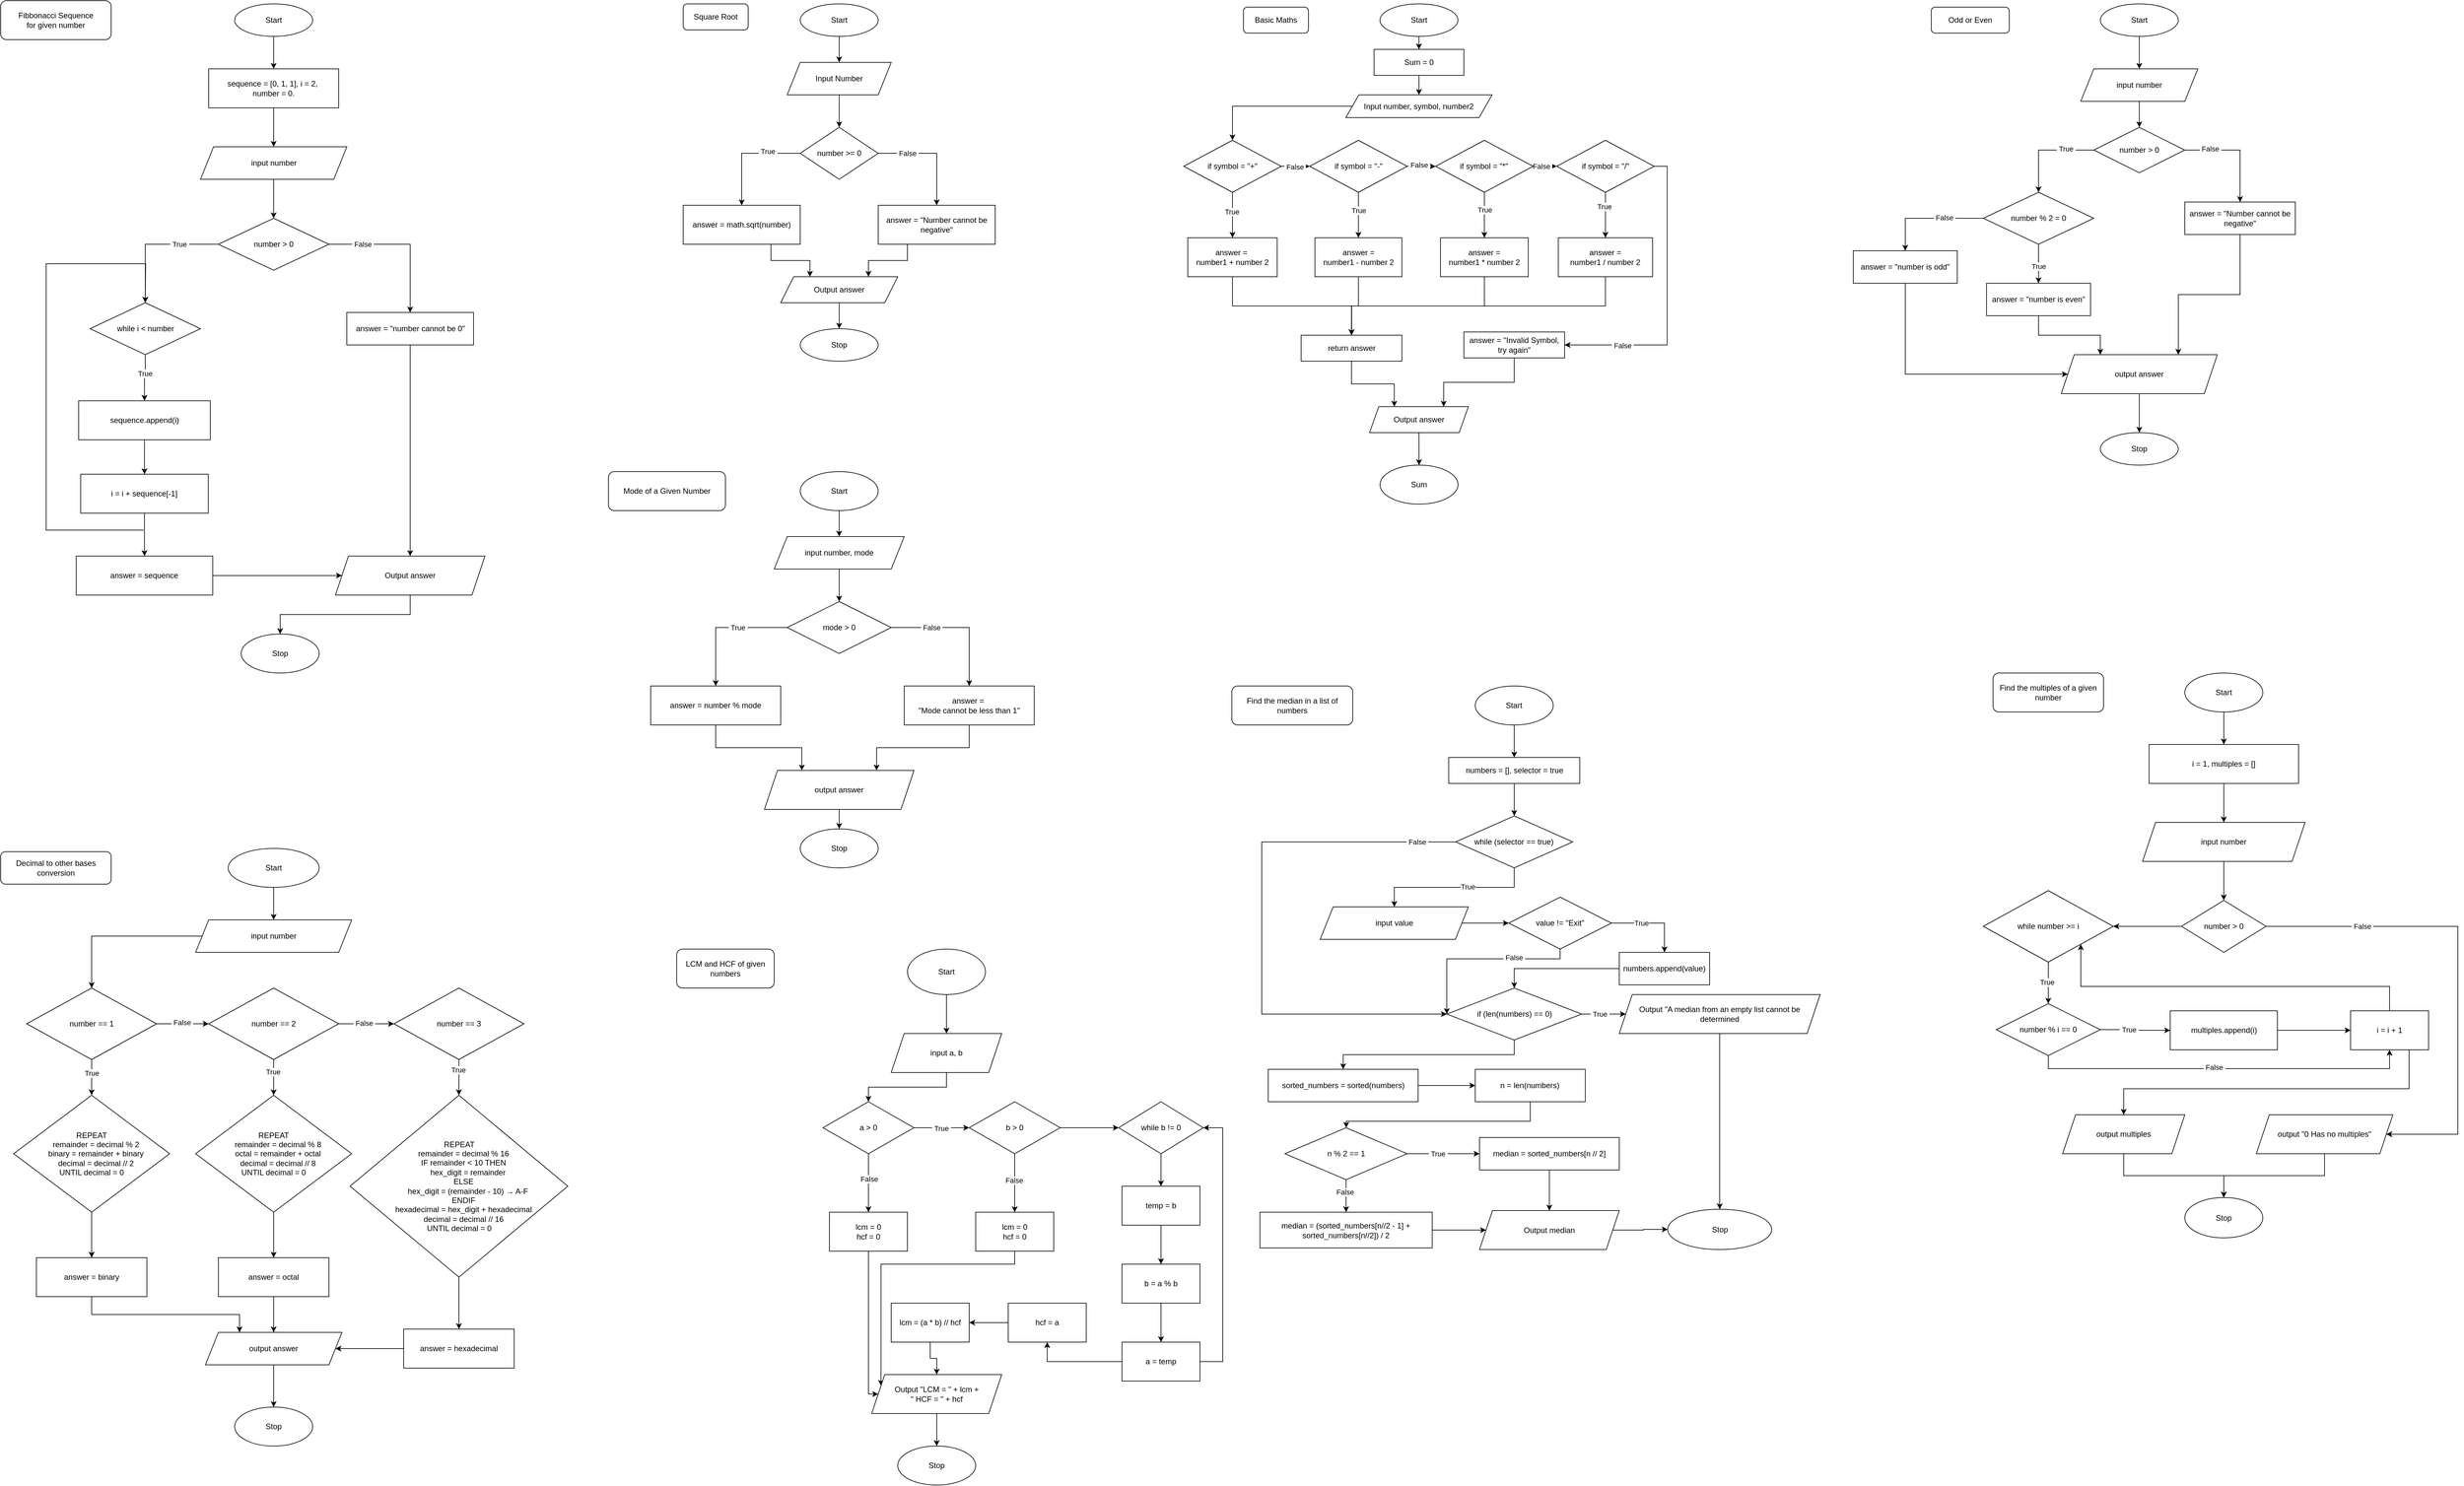 <mxfile version="28.1.0">
  <diagram name="Page-1" id="N7Pm-M6lshDgP5avCQsC">
    <mxGraphModel dx="3303" dy="874" grid="1" gridSize="10" guides="1" tooltips="1" connect="1" arrows="1" fold="1" page="1" pageScale="1" pageWidth="850" pageHeight="1100" math="0" shadow="0">
      <root>
        <mxCell id="0" />
        <mxCell id="1" parent="0" />
        <mxCell id="ULviqefrmIrI3ihV1RMq-7" style="edgeStyle=orthogonalEdgeStyle;rounded=0;orthogonalLoop=1;jettySize=auto;html=1;exitX=0.5;exitY=1;exitDx=0;exitDy=0;entryX=0.5;entryY=0;entryDx=0;entryDy=0;" parent="1" source="ULviqefrmIrI3ihV1RMq-1" target="ULviqefrmIrI3ihV1RMq-3" edge="1">
          <mxGeometry relative="1" as="geometry" />
        </mxCell>
        <mxCell id="ULviqefrmIrI3ihV1RMq-1" value="Start" style="ellipse;whiteSpace=wrap;html=1;" parent="1" vertex="1">
          <mxGeometry x="200" y="80" width="120" height="50" as="geometry" />
        </mxCell>
        <mxCell id="ULviqefrmIrI3ihV1RMq-2" value="Stop" style="ellipse;whiteSpace=wrap;html=1;" parent="1" vertex="1">
          <mxGeometry x="200" y="580" width="120" height="50" as="geometry" />
        </mxCell>
        <mxCell id="ULviqefrmIrI3ihV1RMq-6" style="edgeStyle=orthogonalEdgeStyle;rounded=0;orthogonalLoop=1;jettySize=auto;html=1;exitX=0.5;exitY=1;exitDx=0;exitDy=0;entryX=0.5;entryY=0;entryDx=0;entryDy=0;" parent="1" source="ULviqefrmIrI3ihV1RMq-3" target="ULviqefrmIrI3ihV1RMq-5" edge="1">
          <mxGeometry relative="1" as="geometry" />
        </mxCell>
        <mxCell id="ULviqefrmIrI3ihV1RMq-3" value="Input Number" style="shape=parallelogram;perimeter=parallelogramPerimeter;whiteSpace=wrap;html=1;fixedSize=1;" parent="1" vertex="1">
          <mxGeometry x="180" y="170" width="160" height="50" as="geometry" />
        </mxCell>
        <mxCell id="ULviqefrmIrI3ihV1RMq-10" style="edgeStyle=orthogonalEdgeStyle;rounded=0;orthogonalLoop=1;jettySize=auto;html=1;exitX=0;exitY=0.5;exitDx=0;exitDy=0;entryX=0.5;entryY=0;entryDx=0;entryDy=0;" parent="1" source="ULviqefrmIrI3ihV1RMq-5" target="ULviqefrmIrI3ihV1RMq-8" edge="1">
          <mxGeometry relative="1" as="geometry" />
        </mxCell>
        <mxCell id="ULviqefrmIrI3ihV1RMq-12" value="&amp;nbsp;True&amp;nbsp;" style="edgeLabel;html=1;align=center;verticalAlign=middle;resizable=0;points=[];" parent="ULviqefrmIrI3ihV1RMq-10" vertex="1" connectable="0">
          <mxGeometry x="-0.404" y="-3" relative="1" as="geometry">
            <mxPoint as="offset" />
          </mxGeometry>
        </mxCell>
        <mxCell id="ULviqefrmIrI3ihV1RMq-11" style="edgeStyle=orthogonalEdgeStyle;rounded=0;orthogonalLoop=1;jettySize=auto;html=1;exitX=1;exitY=0.5;exitDx=0;exitDy=0;entryX=0.5;entryY=0;entryDx=0;entryDy=0;" parent="1" source="ULviqefrmIrI3ihV1RMq-5" target="ULviqefrmIrI3ihV1RMq-9" edge="1">
          <mxGeometry relative="1" as="geometry" />
        </mxCell>
        <mxCell id="ULviqefrmIrI3ihV1RMq-13" value="&amp;nbsp;False&amp;nbsp;" style="edgeLabel;html=1;align=center;verticalAlign=middle;resizable=0;points=[];" parent="ULviqefrmIrI3ihV1RMq-11" vertex="1" connectable="0">
          <mxGeometry x="-0.475" relative="1" as="geometry">
            <mxPoint as="offset" />
          </mxGeometry>
        </mxCell>
        <mxCell id="ULviqefrmIrI3ihV1RMq-5" value="number &amp;gt;= 0" style="rhombus;whiteSpace=wrap;html=1;" parent="1" vertex="1">
          <mxGeometry x="200" y="270" width="120" height="80" as="geometry" />
        </mxCell>
        <mxCell id="ULviqefrmIrI3ihV1RMq-15" style="edgeStyle=orthogonalEdgeStyle;rounded=0;orthogonalLoop=1;jettySize=auto;html=1;exitX=0.75;exitY=1;exitDx=0;exitDy=0;entryX=0.25;entryY=0;entryDx=0;entryDy=0;" parent="1" source="ULviqefrmIrI3ihV1RMq-8" target="ULviqefrmIrI3ihV1RMq-14" edge="1">
          <mxGeometry relative="1" as="geometry" />
        </mxCell>
        <mxCell id="ULviqefrmIrI3ihV1RMq-8" value="answer = math.sqrt(number)" style="rounded=0;whiteSpace=wrap;html=1;" parent="1" vertex="1">
          <mxGeometry x="20" y="390" width="180" height="60" as="geometry" />
        </mxCell>
        <mxCell id="ULviqefrmIrI3ihV1RMq-16" style="edgeStyle=orthogonalEdgeStyle;rounded=0;orthogonalLoop=1;jettySize=auto;html=1;exitX=0.25;exitY=1;exitDx=0;exitDy=0;entryX=0.75;entryY=0;entryDx=0;entryDy=0;" parent="1" source="ULviqefrmIrI3ihV1RMq-9" target="ULviqefrmIrI3ihV1RMq-14" edge="1">
          <mxGeometry relative="1" as="geometry" />
        </mxCell>
        <mxCell id="ULviqefrmIrI3ihV1RMq-9" value="answer = &quot;Number cannot be negative&quot;" style="rounded=0;whiteSpace=wrap;html=1;" parent="1" vertex="1">
          <mxGeometry x="320" y="390" width="180" height="60" as="geometry" />
        </mxCell>
        <mxCell id="ULviqefrmIrI3ihV1RMq-17" style="edgeStyle=orthogonalEdgeStyle;rounded=0;orthogonalLoop=1;jettySize=auto;html=1;exitX=0.5;exitY=1;exitDx=0;exitDy=0;entryX=0.5;entryY=0;entryDx=0;entryDy=0;" parent="1" source="ULviqefrmIrI3ihV1RMq-14" target="ULviqefrmIrI3ihV1RMq-2" edge="1">
          <mxGeometry relative="1" as="geometry" />
        </mxCell>
        <mxCell id="ULviqefrmIrI3ihV1RMq-14" value="Output answer" style="shape=parallelogram;perimeter=parallelogramPerimeter;whiteSpace=wrap;html=1;fixedSize=1;size=20;" parent="1" vertex="1">
          <mxGeometry x="170" y="500" width="180" height="40" as="geometry" />
        </mxCell>
        <mxCell id="ULviqefrmIrI3ihV1RMq-18" value="Square Root" style="rounded=1;whiteSpace=wrap;html=1;" parent="1" vertex="1">
          <mxGeometry x="20" y="80" width="100" height="40" as="geometry" />
        </mxCell>
        <mxCell id="ULviqefrmIrI3ihV1RMq-36" style="edgeStyle=orthogonalEdgeStyle;rounded=0;orthogonalLoop=1;jettySize=auto;html=1;exitX=0.5;exitY=1;exitDx=0;exitDy=0;entryX=0.5;entryY=0;entryDx=0;entryDy=0;" parent="1" source="ULviqefrmIrI3ihV1RMq-19" target="ULviqefrmIrI3ihV1RMq-35" edge="1">
          <mxGeometry relative="1" as="geometry" />
        </mxCell>
        <mxCell id="ULviqefrmIrI3ihV1RMq-19" value="Start" style="ellipse;whiteSpace=wrap;html=1;" parent="1" vertex="1">
          <mxGeometry x="1091.87" y="80" width="120" height="50" as="geometry" />
        </mxCell>
        <mxCell id="ULviqefrmIrI3ihV1RMq-20" value="Basic Maths" style="rounded=1;whiteSpace=wrap;html=1;" parent="1" vertex="1">
          <mxGeometry x="881.87" y="85" width="100" height="40" as="geometry" />
        </mxCell>
        <mxCell id="ULviqefrmIrI3ihV1RMq-26" style="edgeStyle=orthogonalEdgeStyle;rounded=0;orthogonalLoop=1;jettySize=auto;html=1;entryX=0.5;entryY=0;entryDx=0;entryDy=0;" parent="1" source="ULviqefrmIrI3ihV1RMq-21" target="ULviqefrmIrI3ihV1RMq-22" edge="1">
          <mxGeometry relative="1" as="geometry" />
        </mxCell>
        <mxCell id="ULviqefrmIrI3ihV1RMq-21" value="Input number, symbol, number2" style="shape=parallelogram;perimeter=parallelogramPerimeter;whiteSpace=wrap;html=1;fixedSize=1;" parent="1" vertex="1">
          <mxGeometry x="1039.37" y="220" width="225" height="35" as="geometry" />
        </mxCell>
        <mxCell id="ULviqefrmIrI3ihV1RMq-27" style="edgeStyle=orthogonalEdgeStyle;rounded=0;orthogonalLoop=1;jettySize=auto;html=1;entryX=0;entryY=0.5;entryDx=0;entryDy=0;" parent="1" source="ULviqefrmIrI3ihV1RMq-22" target="ULviqefrmIrI3ihV1RMq-23" edge="1">
          <mxGeometry relative="1" as="geometry" />
        </mxCell>
        <mxCell id="ULviqefrmIrI3ihV1RMq-41" value="&amp;nbsp;False&amp;nbsp;" style="edgeLabel;html=1;align=center;verticalAlign=middle;resizable=0;points=[];" parent="ULviqefrmIrI3ihV1RMq-27" vertex="1" connectable="0">
          <mxGeometry x="-0.065" y="-1" relative="1" as="geometry">
            <mxPoint as="offset" />
          </mxGeometry>
        </mxCell>
        <mxCell id="ULviqefrmIrI3ihV1RMq-40" style="edgeStyle=orthogonalEdgeStyle;rounded=0;orthogonalLoop=1;jettySize=auto;html=1;exitX=0.5;exitY=1;exitDx=0;exitDy=0;entryX=0.5;entryY=0;entryDx=0;entryDy=0;" parent="1" source="ULviqefrmIrI3ihV1RMq-22" target="ULviqefrmIrI3ihV1RMq-33" edge="1">
          <mxGeometry relative="1" as="geometry" />
        </mxCell>
        <mxCell id="ULviqefrmIrI3ihV1RMq-44" value="True" style="edgeLabel;html=1;align=center;verticalAlign=middle;resizable=0;points=[];" parent="ULviqefrmIrI3ihV1RMq-40" vertex="1" connectable="0">
          <mxGeometry x="-0.14" y="-1" relative="1" as="geometry">
            <mxPoint as="offset" />
          </mxGeometry>
        </mxCell>
        <mxCell id="ULviqefrmIrI3ihV1RMq-22" value="if symbol = &quot;+&quot;" style="rhombus;whiteSpace=wrap;html=1;" parent="1" vertex="1">
          <mxGeometry x="789.99" y="290" width="150" height="80" as="geometry" />
        </mxCell>
        <mxCell id="ULviqefrmIrI3ihV1RMq-28" style="edgeStyle=orthogonalEdgeStyle;rounded=0;orthogonalLoop=1;jettySize=auto;html=1;entryX=0;entryY=0.5;entryDx=0;entryDy=0;" parent="1" source="ULviqefrmIrI3ihV1RMq-23" target="ULviqefrmIrI3ihV1RMq-24" edge="1">
          <mxGeometry relative="1" as="geometry" />
        </mxCell>
        <mxCell id="ULviqefrmIrI3ihV1RMq-42" value="&amp;nbsp;False&amp;nbsp;" style="edgeLabel;html=1;align=center;verticalAlign=middle;resizable=0;points=[];" parent="ULviqefrmIrI3ihV1RMq-28" vertex="1" connectable="0">
          <mxGeometry x="-0.177" y="2" relative="1" as="geometry">
            <mxPoint as="offset" />
          </mxGeometry>
        </mxCell>
        <mxCell id="ULviqefrmIrI3ihV1RMq-45" style="edgeStyle=orthogonalEdgeStyle;rounded=0;orthogonalLoop=1;jettySize=auto;html=1;exitX=0.5;exitY=1;exitDx=0;exitDy=0;entryX=0.5;entryY=0;entryDx=0;entryDy=0;" parent="1" source="ULviqefrmIrI3ihV1RMq-23" target="ULviqefrmIrI3ihV1RMq-34" edge="1">
          <mxGeometry relative="1" as="geometry" />
        </mxCell>
        <mxCell id="ULviqefrmIrI3ihV1RMq-48" value="True" style="edgeLabel;html=1;align=center;verticalAlign=middle;resizable=0;points=[];" parent="ULviqefrmIrI3ihV1RMq-45" vertex="1" connectable="0">
          <mxGeometry x="-0.215" relative="1" as="geometry">
            <mxPoint as="offset" />
          </mxGeometry>
        </mxCell>
        <mxCell id="ULviqefrmIrI3ihV1RMq-23" value="if symbol = &quot;-&quot;" style="rhombus;whiteSpace=wrap;html=1;" parent="1" vertex="1">
          <mxGeometry x="983.74" y="290" width="150" height="80" as="geometry" />
        </mxCell>
        <mxCell id="ULviqefrmIrI3ihV1RMq-29" style="edgeStyle=orthogonalEdgeStyle;rounded=0;orthogonalLoop=1;jettySize=auto;html=1;entryX=0;entryY=0.5;entryDx=0;entryDy=0;" parent="1" source="ULviqefrmIrI3ihV1RMq-24" target="ULviqefrmIrI3ihV1RMq-25" edge="1">
          <mxGeometry relative="1" as="geometry" />
        </mxCell>
        <mxCell id="ULviqefrmIrI3ihV1RMq-43" value="&amp;nbsp;False&amp;nbsp;" style="edgeLabel;html=1;align=center;verticalAlign=middle;resizable=0;points=[];" parent="ULviqefrmIrI3ihV1RMq-29" vertex="1" connectable="0">
          <mxGeometry x="-0.448" relative="1" as="geometry">
            <mxPoint as="offset" />
          </mxGeometry>
        </mxCell>
        <mxCell id="ULviqefrmIrI3ihV1RMq-46" style="edgeStyle=orthogonalEdgeStyle;rounded=0;orthogonalLoop=1;jettySize=auto;html=1;exitX=0.5;exitY=1;exitDx=0;exitDy=0;entryX=0.5;entryY=0;entryDx=0;entryDy=0;" parent="1" source="ULviqefrmIrI3ihV1RMq-24" target="ULviqefrmIrI3ihV1RMq-38" edge="1">
          <mxGeometry relative="1" as="geometry" />
        </mxCell>
        <mxCell id="ULviqefrmIrI3ihV1RMq-49" value="True" style="edgeLabel;html=1;align=center;verticalAlign=middle;resizable=0;points=[];" parent="ULviqefrmIrI3ihV1RMq-46" vertex="1" connectable="0">
          <mxGeometry x="-0.24" relative="1" as="geometry">
            <mxPoint as="offset" />
          </mxGeometry>
        </mxCell>
        <mxCell id="ULviqefrmIrI3ihV1RMq-24" value="if symbol = &quot;*&quot;" style="rhombus;whiteSpace=wrap;html=1;" parent="1" vertex="1">
          <mxGeometry x="1177.49" y="290" width="150" height="80" as="geometry" />
        </mxCell>
        <mxCell id="ULviqefrmIrI3ihV1RMq-47" style="edgeStyle=orthogonalEdgeStyle;rounded=0;orthogonalLoop=1;jettySize=auto;html=1;exitX=0.5;exitY=1;exitDx=0;exitDy=0;entryX=0.5;entryY=0;entryDx=0;entryDy=0;" parent="1" source="ULviqefrmIrI3ihV1RMq-25" target="ULviqefrmIrI3ihV1RMq-39" edge="1">
          <mxGeometry relative="1" as="geometry" />
        </mxCell>
        <mxCell id="ULviqefrmIrI3ihV1RMq-50" value="True" style="edgeLabel;html=1;align=center;verticalAlign=middle;resizable=0;points=[];" parent="ULviqefrmIrI3ihV1RMq-47" vertex="1" connectable="0">
          <mxGeometry x="-0.389" y="-2" relative="1" as="geometry">
            <mxPoint as="offset" />
          </mxGeometry>
        </mxCell>
        <mxCell id="ULviqefrmIrI3ihV1RMq-60" style="edgeStyle=orthogonalEdgeStyle;rounded=0;orthogonalLoop=1;jettySize=auto;html=1;exitX=1;exitY=0.5;exitDx=0;exitDy=0;entryX=1;entryY=0.5;entryDx=0;entryDy=0;" parent="1" source="ULviqefrmIrI3ihV1RMq-25" target="ULviqefrmIrI3ihV1RMq-51" edge="1">
          <mxGeometry relative="1" as="geometry" />
        </mxCell>
        <mxCell id="ULviqefrmIrI3ihV1RMq-61" value="&amp;nbsp;False&amp;nbsp;" style="edgeLabel;html=1;align=center;verticalAlign=middle;resizable=0;points=[];" parent="ULviqefrmIrI3ihV1RMq-60" vertex="1" connectable="0">
          <mxGeometry x="0.607" y="1" relative="1" as="geometry">
            <mxPoint as="offset" />
          </mxGeometry>
        </mxCell>
        <mxCell id="ULviqefrmIrI3ihV1RMq-25" value="if symbol = &quot;/&quot;" style="rhombus;whiteSpace=wrap;html=1;" parent="1" vertex="1">
          <mxGeometry x="1363.74" y="290" width="150" height="80" as="geometry" />
        </mxCell>
        <mxCell id="ULviqefrmIrI3ihV1RMq-55" style="edgeStyle=orthogonalEdgeStyle;rounded=0;orthogonalLoop=1;jettySize=auto;html=1;exitX=0.5;exitY=1;exitDx=0;exitDy=0;entryX=0.5;entryY=0;entryDx=0;entryDy=0;" parent="1" source="ULviqefrmIrI3ihV1RMq-33" target="ULviqefrmIrI3ihV1RMq-52" edge="1">
          <mxGeometry relative="1" as="geometry" />
        </mxCell>
        <mxCell id="ULviqefrmIrI3ihV1RMq-33" value="answer =&amp;nbsp;&lt;div&gt;number1 + number 2&lt;/div&gt;" style="rounded=0;whiteSpace=wrap;html=1;" parent="1" vertex="1">
          <mxGeometry x="796.24" y="440" width="137.51" height="60" as="geometry" />
        </mxCell>
        <mxCell id="ULviqefrmIrI3ihV1RMq-59" style="edgeStyle=orthogonalEdgeStyle;rounded=0;orthogonalLoop=1;jettySize=auto;html=1;exitX=0.5;exitY=1;exitDx=0;exitDy=0;entryX=0.5;entryY=0;entryDx=0;entryDy=0;" parent="1" source="ULviqefrmIrI3ihV1RMq-34" target="ULviqefrmIrI3ihV1RMq-52" edge="1">
          <mxGeometry relative="1" as="geometry" />
        </mxCell>
        <mxCell id="ULviqefrmIrI3ihV1RMq-34" value="answer =&lt;div&gt;number1 - number 2&lt;/div&gt;" style="rounded=0;whiteSpace=wrap;html=1;" parent="1" vertex="1">
          <mxGeometry x="991.86" y="440" width="133.76" height="60" as="geometry" />
        </mxCell>
        <mxCell id="ULviqefrmIrI3ihV1RMq-37" style="edgeStyle=orthogonalEdgeStyle;rounded=0;orthogonalLoop=1;jettySize=auto;html=1;exitX=0.5;exitY=1;exitDx=0;exitDy=0;entryX=0.5;entryY=0;entryDx=0;entryDy=0;" parent="1" source="ULviqefrmIrI3ihV1RMq-35" target="ULviqefrmIrI3ihV1RMq-21" edge="1">
          <mxGeometry relative="1" as="geometry" />
        </mxCell>
        <mxCell id="ULviqefrmIrI3ihV1RMq-35" value="Sum = 0" style="rounded=0;whiteSpace=wrap;html=1;" parent="1" vertex="1">
          <mxGeometry x="1082.8" y="150" width="138.13" height="40" as="geometry" />
        </mxCell>
        <mxCell id="ULviqefrmIrI3ihV1RMq-57" style="edgeStyle=orthogonalEdgeStyle;rounded=0;orthogonalLoop=1;jettySize=auto;html=1;exitX=0.5;exitY=1;exitDx=0;exitDy=0;entryX=0.5;entryY=0;entryDx=0;entryDy=0;" parent="1" source="ULviqefrmIrI3ihV1RMq-38" target="ULviqefrmIrI3ihV1RMq-52" edge="1">
          <mxGeometry relative="1" as="geometry" />
        </mxCell>
        <mxCell id="ULviqefrmIrI3ihV1RMq-38" value="answer =&lt;div&gt;number1 * number 2&lt;/div&gt;" style="rounded=0;whiteSpace=wrap;html=1;" parent="1" vertex="1">
          <mxGeometry x="1184.99" y="440" width="134.99" height="60" as="geometry" />
        </mxCell>
        <mxCell id="ULviqefrmIrI3ihV1RMq-58" style="edgeStyle=orthogonalEdgeStyle;rounded=0;orthogonalLoop=1;jettySize=auto;html=1;exitX=0.5;exitY=1;exitDx=0;exitDy=0;entryX=0.5;entryY=0;entryDx=0;entryDy=0;" parent="1" source="ULviqefrmIrI3ihV1RMq-39" target="ULviqefrmIrI3ihV1RMq-52" edge="1">
          <mxGeometry relative="1" as="geometry" />
        </mxCell>
        <mxCell id="ULviqefrmIrI3ihV1RMq-39" value="answer =&lt;div&gt;number1 / number 2&lt;/div&gt;" style="rounded=0;whiteSpace=wrap;html=1;" parent="1" vertex="1">
          <mxGeometry x="1366.24" y="440" width="145" height="60" as="geometry" />
        </mxCell>
        <mxCell id="ZMon0sl5ylTNYFtvw5zo-4" style="edgeStyle=orthogonalEdgeStyle;rounded=0;orthogonalLoop=1;jettySize=auto;html=1;exitX=0.5;exitY=1;exitDx=0;exitDy=0;entryX=0.75;entryY=0;entryDx=0;entryDy=0;" parent="1" source="ULviqefrmIrI3ihV1RMq-51" target="ULviqefrmIrI3ihV1RMq-53" edge="1">
          <mxGeometry relative="1" as="geometry" />
        </mxCell>
        <mxCell id="ULviqefrmIrI3ihV1RMq-51" value="answer = &quot;Invalid Symbol, try again&quot;" style="rounded=0;whiteSpace=wrap;html=1;" parent="1" vertex="1">
          <mxGeometry x="1220.93" y="585" width="155" height="40" as="geometry" />
        </mxCell>
        <mxCell id="ULviqefrmIrI3ihV1RMq-62" style="edgeStyle=orthogonalEdgeStyle;rounded=0;orthogonalLoop=1;jettySize=auto;html=1;exitX=0.5;exitY=1;exitDx=0;exitDy=0;entryX=0.25;entryY=0;entryDx=0;entryDy=0;" parent="1" source="ULviqefrmIrI3ihV1RMq-52" target="ULviqefrmIrI3ihV1RMq-53" edge="1">
          <mxGeometry relative="1" as="geometry" />
        </mxCell>
        <mxCell id="ULviqefrmIrI3ihV1RMq-52" value="return answer" style="rounded=0;whiteSpace=wrap;html=1;" parent="1" vertex="1">
          <mxGeometry x="970.62" y="590" width="155" height="40" as="geometry" />
        </mxCell>
        <mxCell id="ULviqefrmIrI3ihV1RMq-63" style="edgeStyle=orthogonalEdgeStyle;rounded=0;orthogonalLoop=1;jettySize=auto;html=1;exitX=0.5;exitY=1;exitDx=0;exitDy=0;entryX=0.5;entryY=0;entryDx=0;entryDy=0;" parent="1" source="ULviqefrmIrI3ihV1RMq-53" target="ULviqefrmIrI3ihV1RMq-54" edge="1">
          <mxGeometry relative="1" as="geometry" />
        </mxCell>
        <mxCell id="ULviqefrmIrI3ihV1RMq-53" value="Output answer" style="shape=parallelogram;perimeter=parallelogramPerimeter;whiteSpace=wrap;html=1;fixedSize=1;size=14.13;" parent="1" vertex="1">
          <mxGeometry x="1075.87" y="700" width="152" height="40" as="geometry" />
        </mxCell>
        <mxCell id="ULviqefrmIrI3ihV1RMq-54" value="Sum" style="ellipse;whiteSpace=wrap;html=1;" parent="1" vertex="1">
          <mxGeometry x="1092" y="790" width="120" height="60" as="geometry" />
        </mxCell>
        <mxCell id="rDMae4r01eL3OOVDdPtL-11" style="edgeStyle=orthogonalEdgeStyle;rounded=0;orthogonalLoop=1;jettySize=auto;html=1;exitX=0.5;exitY=1;exitDx=0;exitDy=0;entryX=0.5;entryY=0;entryDx=0;entryDy=0;" parent="1" source="rDMae4r01eL3OOVDdPtL-1" target="rDMae4r01eL3OOVDdPtL-3" edge="1">
          <mxGeometry relative="1" as="geometry" />
        </mxCell>
        <mxCell id="rDMae4r01eL3OOVDdPtL-1" value="Start" style="ellipse;whiteSpace=wrap;html=1;" parent="1" vertex="1">
          <mxGeometry x="2200" y="80" width="120" height="50" as="geometry" />
        </mxCell>
        <mxCell id="rDMae4r01eL3OOVDdPtL-2" value="Odd or Even" style="rounded=1;whiteSpace=wrap;html=1;" parent="1" vertex="1">
          <mxGeometry x="1940" y="85" width="120" height="40" as="geometry" />
        </mxCell>
        <mxCell id="rDMae4r01eL3OOVDdPtL-10" style="edgeStyle=orthogonalEdgeStyle;rounded=0;orthogonalLoop=1;jettySize=auto;html=1;exitX=0.5;exitY=1;exitDx=0;exitDy=0;entryX=0.5;entryY=0;entryDx=0;entryDy=0;" parent="1" source="rDMae4r01eL3OOVDdPtL-3" target="rDMae4r01eL3OOVDdPtL-4" edge="1">
          <mxGeometry relative="1" as="geometry" />
        </mxCell>
        <mxCell id="rDMae4r01eL3OOVDdPtL-3" value="input number" style="shape=parallelogram;perimeter=parallelogramPerimeter;whiteSpace=wrap;html=1;fixedSize=1;" parent="1" vertex="1">
          <mxGeometry x="2170" y="180" width="180" height="50" as="geometry" />
        </mxCell>
        <mxCell id="rDMae4r01eL3OOVDdPtL-7" style="edgeStyle=orthogonalEdgeStyle;rounded=0;orthogonalLoop=1;jettySize=auto;html=1;exitX=0;exitY=0.5;exitDx=0;exitDy=0;entryX=0.5;entryY=0;entryDx=0;entryDy=0;" parent="1" source="rDMae4r01eL3OOVDdPtL-4" target="rDMae4r01eL3OOVDdPtL-6" edge="1">
          <mxGeometry relative="1" as="geometry" />
        </mxCell>
        <mxCell id="rDMae4r01eL3OOVDdPtL-17" value="&amp;nbsp;True&amp;nbsp;" style="edgeLabel;html=1;align=center;verticalAlign=middle;resizable=0;points=[];" parent="rDMae4r01eL3OOVDdPtL-7" vertex="1" connectable="0">
          <mxGeometry x="-0.421" y="-2" relative="1" as="geometry">
            <mxPoint as="offset" />
          </mxGeometry>
        </mxCell>
        <mxCell id="rDMae4r01eL3OOVDdPtL-12" style="edgeStyle=orthogonalEdgeStyle;rounded=0;orthogonalLoop=1;jettySize=auto;html=1;exitX=1;exitY=0.5;exitDx=0;exitDy=0;entryX=0.5;entryY=0;entryDx=0;entryDy=0;" parent="1" source="rDMae4r01eL3OOVDdPtL-4" target="rDMae4r01eL3OOVDdPtL-9" edge="1">
          <mxGeometry relative="1" as="geometry" />
        </mxCell>
        <mxCell id="rDMae4r01eL3OOVDdPtL-18" value="&amp;nbsp;False&amp;nbsp;" style="edgeLabel;html=1;align=center;verticalAlign=middle;resizable=0;points=[];" parent="rDMae4r01eL3OOVDdPtL-12" vertex="1" connectable="0">
          <mxGeometry x="-0.532" y="2" relative="1" as="geometry">
            <mxPoint as="offset" />
          </mxGeometry>
        </mxCell>
        <mxCell id="rDMae4r01eL3OOVDdPtL-4" value="number &amp;gt; 0" style="rhombus;whiteSpace=wrap;html=1;" parent="1" vertex="1">
          <mxGeometry x="2190" y="270" width="140" height="70" as="geometry" />
        </mxCell>
        <mxCell id="rDMae4r01eL3OOVDdPtL-15" style="edgeStyle=orthogonalEdgeStyle;rounded=0;orthogonalLoop=1;jettySize=auto;html=1;exitX=0;exitY=0.5;exitDx=0;exitDy=0;entryX=0.5;entryY=0;entryDx=0;entryDy=0;" parent="1" source="rDMae4r01eL3OOVDdPtL-6" target="rDMae4r01eL3OOVDdPtL-13" edge="1">
          <mxGeometry relative="1" as="geometry" />
        </mxCell>
        <mxCell id="rDMae4r01eL3OOVDdPtL-16" value="&amp;nbsp;False&amp;nbsp;" style="edgeLabel;html=1;align=center;verticalAlign=middle;resizable=0;points=[];" parent="rDMae4r01eL3OOVDdPtL-15" vertex="1" connectable="0">
          <mxGeometry x="-0.289" y="-1" relative="1" as="geometry">
            <mxPoint as="offset" />
          </mxGeometry>
        </mxCell>
        <mxCell id="rDMae4r01eL3OOVDdPtL-19" style="edgeStyle=orthogonalEdgeStyle;rounded=0;orthogonalLoop=1;jettySize=auto;html=1;exitX=0.5;exitY=1;exitDx=0;exitDy=0;entryX=0.5;entryY=0;entryDx=0;entryDy=0;" parent="1" source="rDMae4r01eL3OOVDdPtL-6" target="rDMae4r01eL3OOVDdPtL-14" edge="1">
          <mxGeometry relative="1" as="geometry" />
        </mxCell>
        <mxCell id="rDMae4r01eL3OOVDdPtL-20" value="True" style="edgeLabel;html=1;align=center;verticalAlign=middle;resizable=0;points=[];" parent="rDMae4r01eL3OOVDdPtL-19" vertex="1" connectable="0">
          <mxGeometry x="0.113" relative="1" as="geometry">
            <mxPoint as="offset" />
          </mxGeometry>
        </mxCell>
        <mxCell id="rDMae4r01eL3OOVDdPtL-6" value="number % 2 = 0" style="rhombus;whiteSpace=wrap;html=1;" parent="1" vertex="1">
          <mxGeometry x="2020" y="370" width="170" height="80" as="geometry" />
        </mxCell>
        <mxCell id="rDMae4r01eL3OOVDdPtL-24" style="edgeStyle=orthogonalEdgeStyle;rounded=0;orthogonalLoop=1;jettySize=auto;html=1;exitX=0.5;exitY=1;exitDx=0;exitDy=0;entryX=0.75;entryY=0;entryDx=0;entryDy=0;" parent="1" source="rDMae4r01eL3OOVDdPtL-9" target="rDMae4r01eL3OOVDdPtL-21" edge="1">
          <mxGeometry relative="1" as="geometry" />
        </mxCell>
        <mxCell id="rDMae4r01eL3OOVDdPtL-9" value="answer = &quot;Number cannot be negative&quot;" style="rounded=0;whiteSpace=wrap;html=1;" parent="1" vertex="1">
          <mxGeometry x="2330" y="385" width="170" height="50" as="geometry" />
        </mxCell>
        <mxCell id="rDMae4r01eL3OOVDdPtL-22" style="edgeStyle=orthogonalEdgeStyle;rounded=0;orthogonalLoop=1;jettySize=auto;html=1;exitX=0.5;exitY=1;exitDx=0;exitDy=0;entryX=0;entryY=0.5;entryDx=0;entryDy=0;" parent="1" source="rDMae4r01eL3OOVDdPtL-13" target="rDMae4r01eL3OOVDdPtL-21" edge="1">
          <mxGeometry relative="1" as="geometry">
            <Array as="points">
              <mxPoint x="1900" y="650" />
            </Array>
          </mxGeometry>
        </mxCell>
        <mxCell id="rDMae4r01eL3OOVDdPtL-13" value="answer = &quot;number is odd&quot;" style="rounded=0;whiteSpace=wrap;html=1;" parent="1" vertex="1">
          <mxGeometry x="1820" y="460" width="160" height="50" as="geometry" />
        </mxCell>
        <mxCell id="rDMae4r01eL3OOVDdPtL-23" style="edgeStyle=orthogonalEdgeStyle;rounded=0;orthogonalLoop=1;jettySize=auto;html=1;exitX=0.5;exitY=1;exitDx=0;exitDy=0;entryX=0.25;entryY=0;entryDx=0;entryDy=0;" parent="1" source="rDMae4r01eL3OOVDdPtL-14" target="rDMae4r01eL3OOVDdPtL-21" edge="1">
          <mxGeometry relative="1" as="geometry" />
        </mxCell>
        <mxCell id="rDMae4r01eL3OOVDdPtL-14" value="answer = &quot;number is even&quot;" style="rounded=0;whiteSpace=wrap;html=1;" parent="1" vertex="1">
          <mxGeometry x="2025" y="510" width="160" height="50" as="geometry" />
        </mxCell>
        <mxCell id="rDMae4r01eL3OOVDdPtL-26" style="edgeStyle=orthogonalEdgeStyle;rounded=0;orthogonalLoop=1;jettySize=auto;html=1;exitX=0.5;exitY=1;exitDx=0;exitDy=0;entryX=0.5;entryY=0;entryDx=0;entryDy=0;" parent="1" source="rDMae4r01eL3OOVDdPtL-21" target="rDMae4r01eL3OOVDdPtL-25" edge="1">
          <mxGeometry relative="1" as="geometry" />
        </mxCell>
        <mxCell id="rDMae4r01eL3OOVDdPtL-21" value="output answer" style="shape=parallelogram;perimeter=parallelogramPerimeter;whiteSpace=wrap;html=1;fixedSize=1;" parent="1" vertex="1">
          <mxGeometry x="2140" y="620" width="240" height="60" as="geometry" />
        </mxCell>
        <mxCell id="rDMae4r01eL3OOVDdPtL-25" value="Stop" style="ellipse;whiteSpace=wrap;html=1;" parent="1" vertex="1">
          <mxGeometry x="2200" y="740" width="120" height="50" as="geometry" />
        </mxCell>
        <mxCell id="awhtREFP2zytxqU-kSv6-9" style="edgeStyle=orthogonalEdgeStyle;rounded=0;orthogonalLoop=1;jettySize=auto;html=1;exitX=0.5;exitY=1;exitDx=0;exitDy=0;entryX=0.5;entryY=0;entryDx=0;entryDy=0;" parent="1" source="awhtREFP2zytxqU-kSv6-1" target="awhtREFP2zytxqU-kSv6-4" edge="1">
          <mxGeometry relative="1" as="geometry" />
        </mxCell>
        <mxCell id="awhtREFP2zytxqU-kSv6-1" value="Start" style="ellipse;whiteSpace=wrap;html=1;" parent="1" vertex="1">
          <mxGeometry x="200" y="800" width="120" height="60" as="geometry" />
        </mxCell>
        <mxCell id="awhtREFP2zytxqU-kSv6-2" value="Stop" style="ellipse;whiteSpace=wrap;html=1;" parent="1" vertex="1">
          <mxGeometry x="200" y="1350" width="120" height="60" as="geometry" />
        </mxCell>
        <mxCell id="awhtREFP2zytxqU-kSv6-3" value="Mode of a Given Number" style="rounded=1;whiteSpace=wrap;html=1;" parent="1" vertex="1">
          <mxGeometry x="-95" y="800" width="180" height="60" as="geometry" />
        </mxCell>
        <mxCell id="awhtREFP2zytxqU-kSv6-10" style="edgeStyle=orthogonalEdgeStyle;rounded=0;orthogonalLoop=1;jettySize=auto;html=1;exitX=0.5;exitY=1;exitDx=0;exitDy=0;entryX=0.5;entryY=0;entryDx=0;entryDy=0;" parent="1" source="awhtREFP2zytxqU-kSv6-4" target="awhtREFP2zytxqU-kSv6-5" edge="1">
          <mxGeometry relative="1" as="geometry" />
        </mxCell>
        <mxCell id="awhtREFP2zytxqU-kSv6-4" value="input number, mode" style="shape=parallelogram;perimeter=parallelogramPerimeter;whiteSpace=wrap;html=1;fixedSize=1;" parent="1" vertex="1">
          <mxGeometry x="160" y="900" width="200" height="50" as="geometry" />
        </mxCell>
        <mxCell id="awhtREFP2zytxqU-kSv6-11" style="edgeStyle=orthogonalEdgeStyle;rounded=0;orthogonalLoop=1;jettySize=auto;html=1;exitX=0;exitY=0.5;exitDx=0;exitDy=0;entryX=0.5;entryY=0;entryDx=0;entryDy=0;" parent="1" source="awhtREFP2zytxqU-kSv6-5" target="awhtREFP2zytxqU-kSv6-6" edge="1">
          <mxGeometry relative="1" as="geometry" />
        </mxCell>
        <mxCell id="awhtREFP2zytxqU-kSv6-21" value="&amp;nbsp;True&amp;nbsp;" style="edgeLabel;html=1;align=center;verticalAlign=middle;resizable=0;points=[];" parent="awhtREFP2zytxqU-kSv6-11" vertex="1" connectable="0">
          <mxGeometry x="-0.236" relative="1" as="geometry">
            <mxPoint as="offset" />
          </mxGeometry>
        </mxCell>
        <mxCell id="awhtREFP2zytxqU-kSv6-12" style="edgeStyle=orthogonalEdgeStyle;rounded=0;orthogonalLoop=1;jettySize=auto;html=1;exitX=1;exitY=0.5;exitDx=0;exitDy=0;entryX=0.5;entryY=0;entryDx=0;entryDy=0;" parent="1" source="awhtREFP2zytxqU-kSv6-5" target="awhtREFP2zytxqU-kSv6-8" edge="1">
          <mxGeometry relative="1" as="geometry" />
        </mxCell>
        <mxCell id="awhtREFP2zytxqU-kSv6-22" value="&amp;nbsp;False&amp;nbsp;" style="edgeLabel;html=1;align=center;verticalAlign=middle;resizable=0;points=[];" parent="awhtREFP2zytxqU-kSv6-12" vertex="1" connectable="0">
          <mxGeometry x="-0.414" relative="1" as="geometry">
            <mxPoint as="offset" />
          </mxGeometry>
        </mxCell>
        <mxCell id="awhtREFP2zytxqU-kSv6-5" value="mode &amp;gt; 0" style="rhombus;whiteSpace=wrap;html=1;" parent="1" vertex="1">
          <mxGeometry x="180" y="1000" width="160" height="80" as="geometry" />
        </mxCell>
        <mxCell id="awhtREFP2zytxqU-kSv6-13" style="edgeStyle=orthogonalEdgeStyle;rounded=0;orthogonalLoop=1;jettySize=auto;html=1;exitX=0.5;exitY=1;exitDx=0;exitDy=0;entryX=0.25;entryY=0;entryDx=0;entryDy=0;" parent="1" source="awhtREFP2zytxqU-kSv6-6" target="awhtREFP2zytxqU-kSv6-7" edge="1">
          <mxGeometry relative="1" as="geometry" />
        </mxCell>
        <mxCell id="awhtREFP2zytxqU-kSv6-6" value="answer = number % mode" style="rounded=0;whiteSpace=wrap;html=1;" parent="1" vertex="1">
          <mxGeometry x="-30" y="1130" width="200" height="60" as="geometry" />
        </mxCell>
        <mxCell id="awhtREFP2zytxqU-kSv6-15" style="edgeStyle=orthogonalEdgeStyle;rounded=0;orthogonalLoop=1;jettySize=auto;html=1;exitX=0.5;exitY=1;exitDx=0;exitDy=0;entryX=0.5;entryY=0;entryDx=0;entryDy=0;" parent="1" source="awhtREFP2zytxqU-kSv6-7" target="awhtREFP2zytxqU-kSv6-2" edge="1">
          <mxGeometry relative="1" as="geometry" />
        </mxCell>
        <mxCell id="awhtREFP2zytxqU-kSv6-7" value="output answer" style="shape=parallelogram;perimeter=parallelogramPerimeter;whiteSpace=wrap;html=1;fixedSize=1;" parent="1" vertex="1">
          <mxGeometry x="145" y="1260" width="230" height="60" as="geometry" />
        </mxCell>
        <mxCell id="awhtREFP2zytxqU-kSv6-14" style="edgeStyle=orthogonalEdgeStyle;rounded=0;orthogonalLoop=1;jettySize=auto;html=1;exitX=0.5;exitY=1;exitDx=0;exitDy=0;entryX=0.75;entryY=0;entryDx=0;entryDy=0;" parent="1" source="awhtREFP2zytxqU-kSv6-8" target="awhtREFP2zytxqU-kSv6-7" edge="1">
          <mxGeometry relative="1" as="geometry" />
        </mxCell>
        <mxCell id="awhtREFP2zytxqU-kSv6-8" value="&lt;div&gt;answer =&amp;nbsp;&lt;/div&gt;&lt;div&gt;&quot;Mode cannot be less than 1&quot;&lt;/div&gt;" style="rounded=0;whiteSpace=wrap;html=1;" parent="1" vertex="1">
          <mxGeometry x="360" y="1130" width="200" height="60" as="geometry" />
        </mxCell>
        <mxCell id="awhtREFP2zytxqU-kSv6-16" value="Fibbonacci Sequence&lt;div&gt;for given number&lt;/div&gt;" style="rounded=1;whiteSpace=wrap;html=1;" parent="1" vertex="1">
          <mxGeometry x="-1030" y="75" width="170" height="60" as="geometry" />
        </mxCell>
        <mxCell id="awhtREFP2zytxqU-kSv6-24" value="" style="edgeStyle=orthogonalEdgeStyle;rounded=0;orthogonalLoop=1;jettySize=auto;html=1;" parent="1" source="awhtREFP2zytxqU-kSv6-17" target="awhtREFP2zytxqU-kSv6-18" edge="1">
          <mxGeometry relative="1" as="geometry" />
        </mxCell>
        <mxCell id="awhtREFP2zytxqU-kSv6-17" value="Start" style="ellipse;whiteSpace=wrap;html=1;" parent="1" vertex="1">
          <mxGeometry x="-670" y="80" width="120" height="50" as="geometry" />
        </mxCell>
        <mxCell id="awhtREFP2zytxqU-kSv6-25" value="" style="edgeStyle=orthogonalEdgeStyle;rounded=0;orthogonalLoop=1;jettySize=auto;html=1;" parent="1" source="awhtREFP2zytxqU-kSv6-18" target="awhtREFP2zytxqU-kSv6-20" edge="1">
          <mxGeometry relative="1" as="geometry" />
        </mxCell>
        <mxCell id="awhtREFP2zytxqU-kSv6-18" value="sequence = [0, 1, 1], i = 2,&amp;nbsp;&lt;div&gt;number = 0.&lt;/div&gt;" style="rounded=0;whiteSpace=wrap;html=1;" parent="1" vertex="1">
          <mxGeometry x="-710" y="180" width="200" height="60" as="geometry" />
        </mxCell>
        <mxCell id="awhtREFP2zytxqU-kSv6-28" style="edgeStyle=orthogonalEdgeStyle;rounded=0;orthogonalLoop=1;jettySize=auto;html=1;exitX=0;exitY=0.5;exitDx=0;exitDy=0;entryX=0.5;entryY=0;entryDx=0;entryDy=0;" parent="1" source="awhtREFP2zytxqU-kSv6-19" target="awhtREFP2zytxqU-kSv6-27" edge="1">
          <mxGeometry relative="1" as="geometry" />
        </mxCell>
        <mxCell id="awhtREFP2zytxqU-kSv6-29" value="&amp;nbsp;True&amp;nbsp;" style="edgeLabel;html=1;align=center;verticalAlign=middle;resizable=0;points=[];" parent="awhtREFP2zytxqU-kSv6-28" vertex="1" connectable="0">
          <mxGeometry x="-0.406" relative="1" as="geometry">
            <mxPoint as="offset" />
          </mxGeometry>
        </mxCell>
        <mxCell id="awhtREFP2zytxqU-kSv6-40" style="edgeStyle=orthogonalEdgeStyle;rounded=0;orthogonalLoop=1;jettySize=auto;html=1;entryX=0.5;entryY=0;entryDx=0;entryDy=0;" parent="1" source="awhtREFP2zytxqU-kSv6-19" target="awhtREFP2zytxqU-kSv6-37" edge="1">
          <mxGeometry relative="1" as="geometry" />
        </mxCell>
        <mxCell id="awhtREFP2zytxqU-kSv6-41" value="&amp;nbsp;False&amp;nbsp;" style="edgeLabel;html=1;align=center;verticalAlign=middle;resizable=0;points=[];" parent="awhtREFP2zytxqU-kSv6-40" vertex="1" connectable="0">
          <mxGeometry x="-0.548" relative="1" as="geometry">
            <mxPoint as="offset" />
          </mxGeometry>
        </mxCell>
        <mxCell id="awhtREFP2zytxqU-kSv6-19" value="number &amp;gt; 0" style="rhombus;whiteSpace=wrap;html=1;" parent="1" vertex="1">
          <mxGeometry x="-695" y="410" width="170" height="80" as="geometry" />
        </mxCell>
        <mxCell id="awhtREFP2zytxqU-kSv6-26" value="" style="edgeStyle=orthogonalEdgeStyle;rounded=0;orthogonalLoop=1;jettySize=auto;html=1;" parent="1" source="awhtREFP2zytxqU-kSv6-20" target="awhtREFP2zytxqU-kSv6-19" edge="1">
          <mxGeometry relative="1" as="geometry" />
        </mxCell>
        <mxCell id="awhtREFP2zytxqU-kSv6-20" value="input number" style="shape=parallelogram;perimeter=parallelogramPerimeter;whiteSpace=wrap;html=1;fixedSize=1;" parent="1" vertex="1">
          <mxGeometry x="-722.5" y="300" width="225" height="50" as="geometry" />
        </mxCell>
        <mxCell id="awhtREFP2zytxqU-kSv6-31" style="edgeStyle=orthogonalEdgeStyle;rounded=0;orthogonalLoop=1;jettySize=auto;html=1;exitX=0.5;exitY=1;exitDx=0;exitDy=0;entryX=0.5;entryY=0;entryDx=0;entryDy=0;" parent="1" source="awhtREFP2zytxqU-kSv6-27" target="awhtREFP2zytxqU-kSv6-30" edge="1">
          <mxGeometry relative="1" as="geometry" />
        </mxCell>
        <mxCell id="awhtREFP2zytxqU-kSv6-32" value="True" style="edgeLabel;html=1;align=center;verticalAlign=middle;resizable=0;points=[];" parent="awhtREFP2zytxqU-kSv6-31" vertex="1" connectable="0">
          <mxGeometry x="-0.221" y="-1" relative="1" as="geometry">
            <mxPoint y="1" as="offset" />
          </mxGeometry>
        </mxCell>
        <mxCell id="awhtREFP2zytxqU-kSv6-27" value="while i &amp;lt; number" style="rhombus;whiteSpace=wrap;html=1;" parent="1" vertex="1">
          <mxGeometry x="-892.5" y="540" width="170" height="80" as="geometry" />
        </mxCell>
        <mxCell id="awhtREFP2zytxqU-kSv6-34" style="edgeStyle=orthogonalEdgeStyle;rounded=0;orthogonalLoop=1;jettySize=auto;html=1;exitX=0.5;exitY=1;exitDx=0;exitDy=0;entryX=0.5;entryY=0;entryDx=0;entryDy=0;" parent="1" source="awhtREFP2zytxqU-kSv6-30" target="awhtREFP2zytxqU-kSv6-33" edge="1">
          <mxGeometry relative="1" as="geometry" />
        </mxCell>
        <mxCell id="awhtREFP2zytxqU-kSv6-30" value="sequence.append(i)" style="rounded=0;whiteSpace=wrap;html=1;" parent="1" vertex="1">
          <mxGeometry x="-910" y="690.97" width="202.5" height="60" as="geometry" />
        </mxCell>
        <mxCell id="awhtREFP2zytxqU-kSv6-44" style="edgeStyle=orthogonalEdgeStyle;rounded=0;orthogonalLoop=1;jettySize=auto;html=1;entryX=0.5;entryY=0;entryDx=0;entryDy=0;" parent="1" source="awhtREFP2zytxqU-kSv6-33" target="awhtREFP2zytxqU-kSv6-36" edge="1">
          <mxGeometry relative="1" as="geometry" />
        </mxCell>
        <mxCell id="awhtREFP2zytxqU-kSv6-33" value="i = i + sequence[-1]" style="rounded=0;whiteSpace=wrap;html=1;" parent="1" vertex="1">
          <mxGeometry x="-906.87" y="803.97" width="196.25" height="60" as="geometry" />
        </mxCell>
        <mxCell id="awhtREFP2zytxqU-kSv6-50" style="edgeStyle=orthogonalEdgeStyle;rounded=0;orthogonalLoop=1;jettySize=auto;html=1;entryX=0;entryY=0.5;entryDx=0;entryDy=0;" parent="1" source="awhtREFP2zytxqU-kSv6-36" target="awhtREFP2zytxqU-kSv6-48" edge="1">
          <mxGeometry relative="1" as="geometry" />
        </mxCell>
        <mxCell id="awhtREFP2zytxqU-kSv6-36" value="answer = sequence" style="rounded=0;whiteSpace=wrap;html=1;" parent="1" vertex="1">
          <mxGeometry x="-913.74" y="930" width="210" height="60" as="geometry" />
        </mxCell>
        <mxCell id="awhtREFP2zytxqU-kSv6-49" style="edgeStyle=orthogonalEdgeStyle;rounded=0;orthogonalLoop=1;jettySize=auto;html=1;exitX=0.5;exitY=1;exitDx=0;exitDy=0;entryX=0.5;entryY=0;entryDx=0;entryDy=0;" parent="1" source="awhtREFP2zytxqU-kSv6-37" target="awhtREFP2zytxqU-kSv6-48" edge="1">
          <mxGeometry relative="1" as="geometry" />
        </mxCell>
        <mxCell id="awhtREFP2zytxqU-kSv6-37" value="answer = &quot;number cannot be 0&quot;" style="rounded=0;whiteSpace=wrap;html=1;" parent="1" vertex="1">
          <mxGeometry x="-497.5" y="555" width="195" height="50" as="geometry" />
        </mxCell>
        <mxCell id="awhtREFP2zytxqU-kSv6-46" value="" style="endArrow=classic;html=1;rounded=0;entryX=0.5;entryY=0;entryDx=0;entryDy=0;" parent="1" target="awhtREFP2zytxqU-kSv6-27" edge="1">
          <mxGeometry width="50" height="50" relative="1" as="geometry">
            <mxPoint x="-810" y="890" as="sourcePoint" />
            <mxPoint x="-810" y="490" as="targetPoint" />
            <Array as="points">
              <mxPoint x="-960" y="890" />
              <mxPoint x="-960" y="480" />
              <mxPoint x="-807" y="480" />
            </Array>
          </mxGeometry>
        </mxCell>
        <mxCell id="awhtREFP2zytxqU-kSv6-47" value="Stop" style="ellipse;whiteSpace=wrap;html=1;" parent="1" vertex="1">
          <mxGeometry x="-660" y="1050" width="120" height="60" as="geometry" />
        </mxCell>
        <mxCell id="awhtREFP2zytxqU-kSv6-51" style="edgeStyle=orthogonalEdgeStyle;rounded=0;orthogonalLoop=1;jettySize=auto;html=1;exitX=0.5;exitY=1;exitDx=0;exitDy=0;entryX=0.5;entryY=0;entryDx=0;entryDy=0;" parent="1" source="awhtREFP2zytxqU-kSv6-48" target="awhtREFP2zytxqU-kSv6-47" edge="1">
          <mxGeometry relative="1" as="geometry">
            <mxPoint x="-600" y="1050" as="targetPoint" />
          </mxGeometry>
        </mxCell>
        <mxCell id="awhtREFP2zytxqU-kSv6-48" value="Output answer" style="shape=parallelogram;perimeter=parallelogramPerimeter;whiteSpace=wrap;html=1;fixedSize=1;" parent="1" vertex="1">
          <mxGeometry x="-515" y="930" width="230" height="60" as="geometry" />
        </mxCell>
        <mxCell id="ZMon0sl5ylTNYFtvw5zo-5" style="edgeStyle=orthogonalEdgeStyle;rounded=0;orthogonalLoop=1;jettySize=auto;html=1;exitX=0.5;exitY=1;exitDx=0;exitDy=0;entryX=0.5;entryY=0;entryDx=0;entryDy=0;" parent="1" source="ZMon0sl5ylTNYFtvw5zo-1" target="ZMon0sl5ylTNYFtvw5zo-3" edge="1">
          <mxGeometry relative="1" as="geometry" />
        </mxCell>
        <mxCell id="ZMon0sl5ylTNYFtvw5zo-1" value="Start" style="ellipse;whiteSpace=wrap;html=1;" parent="1" vertex="1">
          <mxGeometry x="-680" y="1380" width="140" height="60" as="geometry" />
        </mxCell>
        <mxCell id="ZMon0sl5ylTNYFtvw5zo-2" value="Decimal to other bases conversion" style="rounded=1;whiteSpace=wrap;html=1;" parent="1" vertex="1">
          <mxGeometry x="-1030" y="1385" width="170" height="50" as="geometry" />
        </mxCell>
        <mxCell id="ZMon0sl5ylTNYFtvw5zo-9" style="edgeStyle=orthogonalEdgeStyle;rounded=0;orthogonalLoop=1;jettySize=auto;html=1;exitX=0;exitY=0.5;exitDx=0;exitDy=0;entryX=0.5;entryY=0;entryDx=0;entryDy=0;" parent="1" source="ZMon0sl5ylTNYFtvw5zo-3" target="ZMon0sl5ylTNYFtvw5zo-6" edge="1">
          <mxGeometry relative="1" as="geometry" />
        </mxCell>
        <mxCell id="ZMon0sl5ylTNYFtvw5zo-3" value="input number" style="shape=parallelogram;perimeter=parallelogramPerimeter;whiteSpace=wrap;html=1;fixedSize=1;" parent="1" vertex="1">
          <mxGeometry x="-730" y="1490" width="240" height="50" as="geometry" />
        </mxCell>
        <mxCell id="ZMon0sl5ylTNYFtvw5zo-10" style="edgeStyle=orthogonalEdgeStyle;rounded=0;orthogonalLoop=1;jettySize=auto;html=1;exitX=1;exitY=0.5;exitDx=0;exitDy=0;entryX=0;entryY=0.5;entryDx=0;entryDy=0;" parent="1" source="ZMon0sl5ylTNYFtvw5zo-6" target="ZMon0sl5ylTNYFtvw5zo-7" edge="1">
          <mxGeometry relative="1" as="geometry" />
        </mxCell>
        <mxCell id="ZMon0sl5ylTNYFtvw5zo-12" value="&amp;nbsp;False&amp;nbsp;" style="edgeLabel;html=1;align=center;verticalAlign=middle;resizable=0;points=[];" parent="ZMon0sl5ylTNYFtvw5zo-10" vertex="1" connectable="0">
          <mxGeometry x="-0.036" y="2" relative="1" as="geometry">
            <mxPoint as="offset" />
          </mxGeometry>
        </mxCell>
        <mxCell id="ZMon0sl5ylTNYFtvw5zo-18" value="" style="edgeStyle=orthogonalEdgeStyle;rounded=0;orthogonalLoop=1;jettySize=auto;html=1;" parent="1" source="ZMon0sl5ylTNYFtvw5zo-6" target="ZMon0sl5ylTNYFtvw5zo-15" edge="1">
          <mxGeometry relative="1" as="geometry" />
        </mxCell>
        <mxCell id="ZMon0sl5ylTNYFtvw5zo-21" value="True" style="edgeLabel;html=1;align=center;verticalAlign=middle;resizable=0;points=[];" parent="ZMon0sl5ylTNYFtvw5zo-18" vertex="1" connectable="0">
          <mxGeometry x="-0.236" relative="1" as="geometry">
            <mxPoint as="offset" />
          </mxGeometry>
        </mxCell>
        <mxCell id="ZMon0sl5ylTNYFtvw5zo-6" value="number == 1" style="rhombus;whiteSpace=wrap;html=1;" parent="1" vertex="1">
          <mxGeometry x="-990" y="1595" width="200" height="110" as="geometry" />
        </mxCell>
        <mxCell id="ZMon0sl5ylTNYFtvw5zo-11" style="edgeStyle=orthogonalEdgeStyle;rounded=0;orthogonalLoop=1;jettySize=auto;html=1;exitX=1;exitY=0.5;exitDx=0;exitDy=0;entryX=0;entryY=0.5;entryDx=0;entryDy=0;" parent="1" source="ZMon0sl5ylTNYFtvw5zo-7" target="ZMon0sl5ylTNYFtvw5zo-8" edge="1">
          <mxGeometry relative="1" as="geometry" />
        </mxCell>
        <mxCell id="ZMon0sl5ylTNYFtvw5zo-13" value="&amp;nbsp;False&amp;nbsp;" style="edgeLabel;html=1;align=center;verticalAlign=middle;resizable=0;points=[];" parent="ZMon0sl5ylTNYFtvw5zo-11" vertex="1" connectable="0">
          <mxGeometry x="-0.093" y="1" relative="1" as="geometry">
            <mxPoint as="offset" />
          </mxGeometry>
        </mxCell>
        <mxCell id="ZMon0sl5ylTNYFtvw5zo-19" value="" style="edgeStyle=orthogonalEdgeStyle;rounded=0;orthogonalLoop=1;jettySize=auto;html=1;" parent="1" source="ZMon0sl5ylTNYFtvw5zo-7" target="ZMon0sl5ylTNYFtvw5zo-16" edge="1">
          <mxGeometry relative="1" as="geometry" />
        </mxCell>
        <mxCell id="ZMon0sl5ylTNYFtvw5zo-22" value="True" style="edgeLabel;html=1;align=center;verticalAlign=middle;resizable=0;points=[];" parent="ZMon0sl5ylTNYFtvw5zo-19" vertex="1" connectable="0">
          <mxGeometry x="-0.309" y="-1" relative="1" as="geometry">
            <mxPoint as="offset" />
          </mxGeometry>
        </mxCell>
        <mxCell id="ZMon0sl5ylTNYFtvw5zo-7" value="number == 2" style="rhombus;whiteSpace=wrap;html=1;" parent="1" vertex="1">
          <mxGeometry x="-710" y="1595" width="200" height="110" as="geometry" />
        </mxCell>
        <mxCell id="ZMon0sl5ylTNYFtvw5zo-20" value="" style="edgeStyle=orthogonalEdgeStyle;rounded=0;orthogonalLoop=1;jettySize=auto;html=1;" parent="1" source="ZMon0sl5ylTNYFtvw5zo-8" target="ZMon0sl5ylTNYFtvw5zo-17" edge="1">
          <mxGeometry relative="1" as="geometry" />
        </mxCell>
        <mxCell id="ZMon0sl5ylTNYFtvw5zo-23" value="True" style="edgeLabel;html=1;align=center;verticalAlign=middle;resizable=0;points=[];" parent="ZMon0sl5ylTNYFtvw5zo-20" vertex="1" connectable="0">
          <mxGeometry x="-0.418" y="-1" relative="1" as="geometry">
            <mxPoint as="offset" />
          </mxGeometry>
        </mxCell>
        <mxCell id="ZMon0sl5ylTNYFtvw5zo-8" value="number == 3" style="rhombus;whiteSpace=wrap;html=1;" parent="1" vertex="1">
          <mxGeometry x="-425" y="1595" width="200" height="110" as="geometry" />
        </mxCell>
        <mxCell id="ZMon0sl5ylTNYFtvw5zo-27" value="" style="edgeStyle=orthogonalEdgeStyle;rounded=0;orthogonalLoop=1;jettySize=auto;html=1;" parent="1" source="ZMon0sl5ylTNYFtvw5zo-15" target="ZMon0sl5ylTNYFtvw5zo-24" edge="1">
          <mxGeometry relative="1" as="geometry" />
        </mxCell>
        <mxCell id="ZMon0sl5ylTNYFtvw5zo-15" value="&lt;div&gt;&lt;span style=&quot;background-color: transparent; color: light-dark(rgb(0, 0, 0), rgb(255, 255, 255));&quot;&gt;REPEAT&lt;/span&gt;&lt;/div&gt;&lt;div&gt;&amp;nbsp; &amp;nbsp; remainder = decimal % 2&lt;/div&gt;&lt;div&gt;&amp;nbsp; &amp;nbsp; binary = remainder + binary&lt;/div&gt;&lt;div&gt;&amp;nbsp; &amp;nbsp; decimal = decimal // 2&lt;/div&gt;&lt;div&gt;UNTIL decimal = 0&lt;/div&gt;" style="rhombus;whiteSpace=wrap;html=1;" parent="1" vertex="1">
          <mxGeometry x="-1010" y="1760" width="240" height="180" as="geometry" />
        </mxCell>
        <mxCell id="ZMon0sl5ylTNYFtvw5zo-28" value="" style="edgeStyle=orthogonalEdgeStyle;rounded=0;orthogonalLoop=1;jettySize=auto;html=1;" parent="1" source="ZMon0sl5ylTNYFtvw5zo-16" target="ZMon0sl5ylTNYFtvw5zo-25" edge="1">
          <mxGeometry relative="1" as="geometry" />
        </mxCell>
        <mxCell id="ZMon0sl5ylTNYFtvw5zo-16" value="&lt;div&gt;REPEAT&lt;/div&gt;&lt;div&gt;&amp;nbsp; &amp;nbsp; remainder = decimal % 8&lt;/div&gt;&lt;div&gt;&amp;nbsp; &amp;nbsp; octal = remainder + octal&lt;/div&gt;&lt;div&gt;&amp;nbsp; &amp;nbsp; decimal = decimal // 8&lt;/div&gt;&lt;div&gt;UNTIL decimal = 0&lt;/div&gt;" style="rhombus;whiteSpace=wrap;html=1;" parent="1" vertex="1">
          <mxGeometry x="-730" y="1760" width="240" height="180" as="geometry" />
        </mxCell>
        <mxCell id="ZMon0sl5ylTNYFtvw5zo-29" value="" style="edgeStyle=orthogonalEdgeStyle;rounded=0;orthogonalLoop=1;jettySize=auto;html=1;" parent="1" source="ZMon0sl5ylTNYFtvw5zo-17" target="ZMon0sl5ylTNYFtvw5zo-26" edge="1">
          <mxGeometry relative="1" as="geometry" />
        </mxCell>
        <mxCell id="ZMon0sl5ylTNYFtvw5zo-17" value="&lt;div&gt;REPEAT&lt;/div&gt;&lt;div&gt;&amp;nbsp; &amp;nbsp; remainder = decimal % 16&lt;/div&gt;&lt;div&gt;&amp;nbsp; &amp;nbsp; IF remainder &amp;lt; 10 THEN&lt;/div&gt;&lt;div&gt;&amp;nbsp; &amp;nbsp; &amp;nbsp; &amp;nbsp; hex_digit = remainder&lt;/div&gt;&lt;div&gt;&amp;nbsp; &amp;nbsp; ELSE&lt;/div&gt;&lt;div&gt;&amp;nbsp; &amp;nbsp; &amp;nbsp; &amp;nbsp; hex_digit = (remainder - 10) → A-F&lt;/div&gt;&lt;div&gt;&amp;nbsp; &amp;nbsp; ENDIF&lt;/div&gt;&lt;div&gt;&amp;nbsp; &amp;nbsp; hexadecimal = hex_digit + hexadecimal&lt;/div&gt;&lt;div&gt;&amp;nbsp; &amp;nbsp; decimal = decimal // 16&lt;/div&gt;&lt;div&gt;UNTIL decimal = 0&lt;/div&gt;" style="rhombus;whiteSpace=wrap;html=1;" parent="1" vertex="1">
          <mxGeometry x="-492.5" y="1760" width="335" height="280" as="geometry" />
        </mxCell>
        <mxCell id="ZMon0sl5ylTNYFtvw5zo-32" style="edgeStyle=orthogonalEdgeStyle;rounded=0;orthogonalLoop=1;jettySize=auto;html=1;exitX=0.5;exitY=1;exitDx=0;exitDy=0;entryX=0.25;entryY=0;entryDx=0;entryDy=0;" parent="1" source="ZMon0sl5ylTNYFtvw5zo-24" target="ZMon0sl5ylTNYFtvw5zo-31" edge="1">
          <mxGeometry relative="1" as="geometry" />
        </mxCell>
        <mxCell id="ZMon0sl5ylTNYFtvw5zo-24" value="answer = binary" style="rounded=0;whiteSpace=wrap;html=1;" parent="1" vertex="1">
          <mxGeometry x="-975" y="2010" width="170" height="60" as="geometry" />
        </mxCell>
        <mxCell id="ZMon0sl5ylTNYFtvw5zo-33" style="edgeStyle=orthogonalEdgeStyle;rounded=0;orthogonalLoop=1;jettySize=auto;html=1;exitX=0.5;exitY=1;exitDx=0;exitDy=0;entryX=0.5;entryY=0;entryDx=0;entryDy=0;" parent="1" source="ZMon0sl5ylTNYFtvw5zo-25" target="ZMon0sl5ylTNYFtvw5zo-31" edge="1">
          <mxGeometry relative="1" as="geometry" />
        </mxCell>
        <mxCell id="ZMon0sl5ylTNYFtvw5zo-25" value="answer = octal" style="rounded=0;whiteSpace=wrap;html=1;" parent="1" vertex="1">
          <mxGeometry x="-695" y="2010" width="170" height="60" as="geometry" />
        </mxCell>
        <mxCell id="ZMon0sl5ylTNYFtvw5zo-34" style="edgeStyle=orthogonalEdgeStyle;rounded=0;orthogonalLoop=1;jettySize=auto;html=1;exitX=0;exitY=0.5;exitDx=0;exitDy=0;entryX=1;entryY=0.5;entryDx=0;entryDy=0;" parent="1" source="ZMon0sl5ylTNYFtvw5zo-26" target="ZMon0sl5ylTNYFtvw5zo-31" edge="1">
          <mxGeometry relative="1" as="geometry" />
        </mxCell>
        <mxCell id="ZMon0sl5ylTNYFtvw5zo-26" value="answer = hexadecimal" style="rounded=0;whiteSpace=wrap;html=1;" parent="1" vertex="1">
          <mxGeometry x="-410" y="2120" width="170" height="60" as="geometry" />
        </mxCell>
        <mxCell id="ZMon0sl5ylTNYFtvw5zo-36" style="edgeStyle=orthogonalEdgeStyle;rounded=0;orthogonalLoop=1;jettySize=auto;html=1;exitX=0.5;exitY=1;exitDx=0;exitDy=0;entryX=0.5;entryY=0;entryDx=0;entryDy=0;" parent="1" source="ZMon0sl5ylTNYFtvw5zo-31" target="ZMon0sl5ylTNYFtvw5zo-35" edge="1">
          <mxGeometry relative="1" as="geometry" />
        </mxCell>
        <mxCell id="ZMon0sl5ylTNYFtvw5zo-31" value="output answer" style="shape=parallelogram;perimeter=parallelogramPerimeter;whiteSpace=wrap;html=1;fixedSize=1;" parent="1" vertex="1">
          <mxGeometry x="-715" y="2125" width="210" height="50" as="geometry" />
        </mxCell>
        <mxCell id="ZMon0sl5ylTNYFtvw5zo-35" value="Stop" style="ellipse;whiteSpace=wrap;html=1;" parent="1" vertex="1">
          <mxGeometry x="-670" y="2240" width="120" height="60" as="geometry" />
        </mxCell>
        <mxCell id="UnXM2AHEOtdo-sz7gdvk-1" value="Find the median in a list of numbers" style="rounded=1;whiteSpace=wrap;html=1;" vertex="1" parent="1">
          <mxGeometry x="864" y="1130" width="186" height="60" as="geometry" />
        </mxCell>
        <mxCell id="UnXM2AHEOtdo-sz7gdvk-7" style="edgeStyle=orthogonalEdgeStyle;rounded=0;orthogonalLoop=1;jettySize=auto;html=1;entryX=0.5;entryY=0;entryDx=0;entryDy=0;" edge="1" parent="1" source="UnXM2AHEOtdo-sz7gdvk-2" target="UnXM2AHEOtdo-sz7gdvk-4">
          <mxGeometry relative="1" as="geometry" />
        </mxCell>
        <mxCell id="UnXM2AHEOtdo-sz7gdvk-2" value="Start" style="ellipse;whiteSpace=wrap;html=1;" vertex="1" parent="1">
          <mxGeometry x="1238.43" y="1130" width="120" height="60" as="geometry" />
        </mxCell>
        <mxCell id="UnXM2AHEOtdo-sz7gdvk-10" value="" style="edgeStyle=orthogonalEdgeStyle;rounded=0;orthogonalLoop=1;jettySize=auto;html=1;" edge="1" parent="1" source="UnXM2AHEOtdo-sz7gdvk-3" target="UnXM2AHEOtdo-sz7gdvk-6">
          <mxGeometry relative="1" as="geometry" />
        </mxCell>
        <mxCell id="UnXM2AHEOtdo-sz7gdvk-3" value="input value" style="shape=parallelogram;perimeter=parallelogramPerimeter;whiteSpace=wrap;html=1;fixedSize=1;" vertex="1" parent="1">
          <mxGeometry x="999.87" y="1470" width="228" height="50" as="geometry" />
        </mxCell>
        <mxCell id="UnXM2AHEOtdo-sz7gdvk-8" style="edgeStyle=orthogonalEdgeStyle;rounded=0;orthogonalLoop=1;jettySize=auto;html=1;exitX=0.5;exitY=1;exitDx=0;exitDy=0;entryX=0.5;entryY=0;entryDx=0;entryDy=0;" edge="1" parent="1" source="UnXM2AHEOtdo-sz7gdvk-4" target="UnXM2AHEOtdo-sz7gdvk-5">
          <mxGeometry relative="1" as="geometry" />
        </mxCell>
        <mxCell id="UnXM2AHEOtdo-sz7gdvk-4" value="numbers = [], selector = true" style="rounded=0;whiteSpace=wrap;html=1;" vertex="1" parent="1">
          <mxGeometry x="1197.65" y="1240" width="201.57" height="40" as="geometry" />
        </mxCell>
        <mxCell id="UnXM2AHEOtdo-sz7gdvk-9" value="" style="edgeStyle=orthogonalEdgeStyle;rounded=0;orthogonalLoop=1;jettySize=auto;html=1;" edge="1" parent="1" source="UnXM2AHEOtdo-sz7gdvk-5" target="UnXM2AHEOtdo-sz7gdvk-3">
          <mxGeometry relative="1" as="geometry" />
        </mxCell>
        <mxCell id="UnXM2AHEOtdo-sz7gdvk-12" value="True" style="edgeLabel;html=1;align=center;verticalAlign=middle;resizable=0;points=[];" vertex="1" connectable="0" parent="UnXM2AHEOtdo-sz7gdvk-9">
          <mxGeometry x="-0.167" y="-2" relative="1" as="geometry">
            <mxPoint y="1" as="offset" />
          </mxGeometry>
        </mxCell>
        <mxCell id="UnXM2AHEOtdo-sz7gdvk-21" style="edgeStyle=orthogonalEdgeStyle;rounded=0;orthogonalLoop=1;jettySize=auto;html=1;entryX=0;entryY=0.5;entryDx=0;entryDy=0;" edge="1" parent="1" source="UnXM2AHEOtdo-sz7gdvk-5" target="UnXM2AHEOtdo-sz7gdvk-16">
          <mxGeometry relative="1" as="geometry">
            <mxPoint x="1150" y="1850" as="targetPoint" />
            <Array as="points">
              <mxPoint x="910" y="1370" />
              <mxPoint x="910" y="1635" />
            </Array>
          </mxGeometry>
        </mxCell>
        <mxCell id="UnXM2AHEOtdo-sz7gdvk-22" value="&amp;nbsp;False&amp;nbsp;" style="edgeLabel;html=1;align=center;verticalAlign=middle;resizable=0;points=[];" vertex="1" connectable="0" parent="UnXM2AHEOtdo-sz7gdvk-21">
          <mxGeometry x="-0.86" relative="1" as="geometry">
            <mxPoint as="offset" />
          </mxGeometry>
        </mxCell>
        <mxCell id="UnXM2AHEOtdo-sz7gdvk-5" value="while (selector == true)" style="rhombus;whiteSpace=wrap;html=1;" vertex="1" parent="1">
          <mxGeometry x="1208.43" y="1330" width="180" height="80" as="geometry" />
        </mxCell>
        <mxCell id="UnXM2AHEOtdo-sz7gdvk-14" value="" style="edgeStyle=orthogonalEdgeStyle;rounded=0;orthogonalLoop=1;jettySize=auto;html=1;" edge="1" parent="1" source="UnXM2AHEOtdo-sz7gdvk-6" target="UnXM2AHEOtdo-sz7gdvk-11">
          <mxGeometry relative="1" as="geometry" />
        </mxCell>
        <mxCell id="UnXM2AHEOtdo-sz7gdvk-18" value="True" style="edgeLabel;html=1;align=center;verticalAlign=middle;resizable=0;points=[];" vertex="1" connectable="0" parent="UnXM2AHEOtdo-sz7gdvk-14">
          <mxGeometry x="-0.27" relative="1" as="geometry">
            <mxPoint as="offset" />
          </mxGeometry>
        </mxCell>
        <mxCell id="UnXM2AHEOtdo-sz7gdvk-19" style="edgeStyle=orthogonalEdgeStyle;rounded=0;orthogonalLoop=1;jettySize=auto;html=1;exitX=0.5;exitY=1;exitDx=0;exitDy=0;entryX=0;entryY=0.5;entryDx=0;entryDy=0;" edge="1" parent="1" source="UnXM2AHEOtdo-sz7gdvk-6" target="UnXM2AHEOtdo-sz7gdvk-16">
          <mxGeometry relative="1" as="geometry">
            <mxPoint x="1150" y="1800" as="targetPoint" />
            <Array as="points">
              <mxPoint x="1369" y="1550" />
              <mxPoint x="1195" y="1550" />
            </Array>
          </mxGeometry>
        </mxCell>
        <mxCell id="UnXM2AHEOtdo-sz7gdvk-20" value="&amp;nbsp;False&amp;nbsp;" style="edgeLabel;html=1;align=center;verticalAlign=middle;resizable=0;points=[];" vertex="1" connectable="0" parent="UnXM2AHEOtdo-sz7gdvk-19">
          <mxGeometry x="-0.724" y="-2" relative="1" as="geometry">
            <mxPoint x="-48" as="offset" />
          </mxGeometry>
        </mxCell>
        <mxCell id="UnXM2AHEOtdo-sz7gdvk-6" value="value != &quot;Exit&quot;" style="rhombus;whiteSpace=wrap;html=1;" vertex="1" parent="1">
          <mxGeometry x="1290" y="1455" width="158" height="80" as="geometry" />
        </mxCell>
        <mxCell id="UnXM2AHEOtdo-sz7gdvk-36" style="edgeStyle=orthogonalEdgeStyle;rounded=0;orthogonalLoop=1;jettySize=auto;html=1;entryX=0.5;entryY=0;entryDx=0;entryDy=0;" edge="1" parent="1" source="UnXM2AHEOtdo-sz7gdvk-11" target="UnXM2AHEOtdo-sz7gdvk-16">
          <mxGeometry relative="1" as="geometry" />
        </mxCell>
        <mxCell id="UnXM2AHEOtdo-sz7gdvk-11" value="numbers.append(value)" style="rounded=0;whiteSpace=wrap;html=1;" vertex="1" parent="1">
          <mxGeometry x="1460" y="1540" width="139" height="50" as="geometry" />
        </mxCell>
        <mxCell id="UnXM2AHEOtdo-sz7gdvk-27" value="" style="edgeStyle=orthogonalEdgeStyle;rounded=0;orthogonalLoop=1;jettySize=auto;html=1;" edge="1" parent="1" source="UnXM2AHEOtdo-sz7gdvk-16" target="UnXM2AHEOtdo-sz7gdvk-26">
          <mxGeometry relative="1" as="geometry" />
        </mxCell>
        <mxCell id="UnXM2AHEOtdo-sz7gdvk-28" value="&amp;nbsp;True&amp;nbsp;" style="edgeLabel;html=1;align=center;verticalAlign=middle;resizable=0;points=[];" vertex="1" connectable="0" parent="UnXM2AHEOtdo-sz7gdvk-27">
          <mxGeometry x="-0.182" relative="1" as="geometry">
            <mxPoint as="offset" />
          </mxGeometry>
        </mxCell>
        <mxCell id="UnXM2AHEOtdo-sz7gdvk-37" style="edgeStyle=orthogonalEdgeStyle;rounded=0;orthogonalLoop=1;jettySize=auto;html=1;exitX=0.5;exitY=1;exitDx=0;exitDy=0;entryX=0.5;entryY=0;entryDx=0;entryDy=0;" edge="1" parent="1" source="UnXM2AHEOtdo-sz7gdvk-16" target="UnXM2AHEOtdo-sz7gdvk-29">
          <mxGeometry relative="1" as="geometry" />
        </mxCell>
        <mxCell id="UnXM2AHEOtdo-sz7gdvk-16" value="if (len(numbers) == 0)" style="rhombus;whiteSpace=wrap;html=1;" vertex="1" parent="1">
          <mxGeometry x="1194.65" y="1595" width="207.57" height="80" as="geometry" />
        </mxCell>
        <mxCell id="UnXM2AHEOtdo-sz7gdvk-50" style="edgeStyle=orthogonalEdgeStyle;rounded=0;orthogonalLoop=1;jettySize=auto;html=1;entryX=0.5;entryY=0;entryDx=0;entryDy=0;" edge="1" parent="1" source="UnXM2AHEOtdo-sz7gdvk-26" target="UnXM2AHEOtdo-sz7gdvk-49">
          <mxGeometry relative="1" as="geometry" />
        </mxCell>
        <mxCell id="UnXM2AHEOtdo-sz7gdvk-26" value="Output &quot;A median from an empty list cannot be determined" style="shape=parallelogram;perimeter=parallelogramPerimeter;whiteSpace=wrap;html=1;fixedSize=1;" vertex="1" parent="1">
          <mxGeometry x="1460" y="1605" width="309" height="60" as="geometry" />
        </mxCell>
        <mxCell id="UnXM2AHEOtdo-sz7gdvk-33" value="" style="edgeStyle=orthogonalEdgeStyle;rounded=0;orthogonalLoop=1;jettySize=auto;html=1;" edge="1" parent="1" source="UnXM2AHEOtdo-sz7gdvk-29" target="UnXM2AHEOtdo-sz7gdvk-32">
          <mxGeometry relative="1" as="geometry" />
        </mxCell>
        <mxCell id="UnXM2AHEOtdo-sz7gdvk-29" value="sorted_numbers = sorted(numbers)" style="rounded=0;whiteSpace=wrap;html=1;" vertex="1" parent="1">
          <mxGeometry x="920.0" y="1720" width="230.57" height="50" as="geometry" />
        </mxCell>
        <mxCell id="UnXM2AHEOtdo-sz7gdvk-35" value="" style="edgeStyle=orthogonalEdgeStyle;rounded=0;orthogonalLoop=1;jettySize=auto;html=1;" edge="1" parent="1" source="UnXM2AHEOtdo-sz7gdvk-32" target="UnXM2AHEOtdo-sz7gdvk-34">
          <mxGeometry relative="1" as="geometry">
            <Array as="points">
              <mxPoint x="1323" y="1800" />
              <mxPoint x="1040" y="1800" />
            </Array>
          </mxGeometry>
        </mxCell>
        <mxCell id="UnXM2AHEOtdo-sz7gdvk-32" value="n = len(numbers)" style="rounded=0;whiteSpace=wrap;html=1;" vertex="1" parent="1">
          <mxGeometry x="1238.43" y="1720" width="169.35" height="50" as="geometry" />
        </mxCell>
        <mxCell id="UnXM2AHEOtdo-sz7gdvk-41" value="" style="edgeStyle=orthogonalEdgeStyle;rounded=0;orthogonalLoop=1;jettySize=auto;html=1;" edge="1" parent="1" source="UnXM2AHEOtdo-sz7gdvk-34" target="UnXM2AHEOtdo-sz7gdvk-40">
          <mxGeometry relative="1" as="geometry" />
        </mxCell>
        <mxCell id="UnXM2AHEOtdo-sz7gdvk-44" value="False" style="edgeLabel;html=1;align=center;verticalAlign=middle;resizable=0;points=[];" vertex="1" connectable="0" parent="UnXM2AHEOtdo-sz7gdvk-41">
          <mxGeometry x="-0.245" y="-2" relative="1" as="geometry">
            <mxPoint as="offset" />
          </mxGeometry>
        </mxCell>
        <mxCell id="UnXM2AHEOtdo-sz7gdvk-42" value="" style="edgeStyle=orthogonalEdgeStyle;rounded=0;orthogonalLoop=1;jettySize=auto;html=1;" edge="1" parent="1" source="UnXM2AHEOtdo-sz7gdvk-34" target="UnXM2AHEOtdo-sz7gdvk-39">
          <mxGeometry relative="1" as="geometry" />
        </mxCell>
        <mxCell id="UnXM2AHEOtdo-sz7gdvk-43" value="&amp;nbsp;True&amp;nbsp;" style="edgeLabel;html=1;align=center;verticalAlign=middle;resizable=0;points=[];" vertex="1" connectable="0" parent="UnXM2AHEOtdo-sz7gdvk-42">
          <mxGeometry x="-0.143" relative="1" as="geometry">
            <mxPoint as="offset" />
          </mxGeometry>
        </mxCell>
        <mxCell id="UnXM2AHEOtdo-sz7gdvk-34" value="n % 2 == 1" style="rhombus;whiteSpace=wrap;html=1;" vertex="1" parent="1">
          <mxGeometry x="945.74" y="1810" width="188" height="80" as="geometry" />
        </mxCell>
        <mxCell id="UnXM2AHEOtdo-sz7gdvk-47" value="" style="edgeStyle=orthogonalEdgeStyle;rounded=0;orthogonalLoop=1;jettySize=auto;html=1;" edge="1" parent="1" source="UnXM2AHEOtdo-sz7gdvk-39" target="UnXM2AHEOtdo-sz7gdvk-45">
          <mxGeometry relative="1" as="geometry" />
        </mxCell>
        <mxCell id="UnXM2AHEOtdo-sz7gdvk-39" value="median = sorted_numbers[n // 2]" style="rounded=0;whiteSpace=wrap;html=1;" vertex="1" parent="1">
          <mxGeometry x="1245" y="1825" width="215" height="50" as="geometry" />
        </mxCell>
        <mxCell id="UnXM2AHEOtdo-sz7gdvk-48" value="" style="edgeStyle=orthogonalEdgeStyle;rounded=0;orthogonalLoop=1;jettySize=auto;html=1;" edge="1" parent="1" source="UnXM2AHEOtdo-sz7gdvk-40" target="UnXM2AHEOtdo-sz7gdvk-45">
          <mxGeometry relative="1" as="geometry" />
        </mxCell>
        <mxCell id="UnXM2AHEOtdo-sz7gdvk-40" value="median = (sorted_numbers[n//2 - 1] + sorted_numbers[n//2]) / 2" style="rounded=0;whiteSpace=wrap;html=1;" vertex="1" parent="1">
          <mxGeometry x="907.23" y="1940" width="265.01" height="55" as="geometry" />
        </mxCell>
        <mxCell id="UnXM2AHEOtdo-sz7gdvk-51" style="edgeStyle=orthogonalEdgeStyle;rounded=0;orthogonalLoop=1;jettySize=auto;html=1;entryX=0;entryY=0.5;entryDx=0;entryDy=0;" edge="1" parent="1" source="UnXM2AHEOtdo-sz7gdvk-45" target="UnXM2AHEOtdo-sz7gdvk-49">
          <mxGeometry relative="1" as="geometry" />
        </mxCell>
        <mxCell id="UnXM2AHEOtdo-sz7gdvk-45" value="Output median" style="shape=parallelogram;perimeter=parallelogramPerimeter;whiteSpace=wrap;html=1;fixedSize=1;" vertex="1" parent="1">
          <mxGeometry x="1245" y="1937.5" width="215" height="60" as="geometry" />
        </mxCell>
        <mxCell id="UnXM2AHEOtdo-sz7gdvk-49" value="Stop" style="ellipse;whiteSpace=wrap;html=1;" vertex="1" parent="1">
          <mxGeometry x="1534.5" y="1935.5" width="160" height="62" as="geometry" />
        </mxCell>
        <mxCell id="UnXM2AHEOtdo-sz7gdvk-52" value="Find the multiples of a given number" style="rounded=1;whiteSpace=wrap;html=1;" vertex="1" parent="1">
          <mxGeometry x="2035" y="1110" width="170" height="60" as="geometry" />
        </mxCell>
        <mxCell id="UnXM2AHEOtdo-sz7gdvk-57" value="" style="edgeStyle=orthogonalEdgeStyle;rounded=0;orthogonalLoop=1;jettySize=auto;html=1;" edge="1" parent="1" source="UnXM2AHEOtdo-sz7gdvk-53" target="UnXM2AHEOtdo-sz7gdvk-54">
          <mxGeometry relative="1" as="geometry" />
        </mxCell>
        <mxCell id="UnXM2AHEOtdo-sz7gdvk-53" value="Start" style="ellipse;whiteSpace=wrap;html=1;" vertex="1" parent="1">
          <mxGeometry x="2330" y="1110" width="120" height="60" as="geometry" />
        </mxCell>
        <mxCell id="UnXM2AHEOtdo-sz7gdvk-61" value="" style="edgeStyle=orthogonalEdgeStyle;rounded=0;orthogonalLoop=1;jettySize=auto;html=1;" edge="1" parent="1" source="UnXM2AHEOtdo-sz7gdvk-54" target="UnXM2AHEOtdo-sz7gdvk-60">
          <mxGeometry relative="1" as="geometry" />
        </mxCell>
        <mxCell id="UnXM2AHEOtdo-sz7gdvk-54" value="i = 1, multiples = []" style="rounded=0;whiteSpace=wrap;html=1;" vertex="1" parent="1">
          <mxGeometry x="2275" y="1220" width="230" height="60" as="geometry" />
        </mxCell>
        <mxCell id="UnXM2AHEOtdo-sz7gdvk-63" value="" style="edgeStyle=orthogonalEdgeStyle;rounded=0;orthogonalLoop=1;jettySize=auto;html=1;" edge="1" parent="1" source="UnXM2AHEOtdo-sz7gdvk-60" target="UnXM2AHEOtdo-sz7gdvk-62">
          <mxGeometry relative="1" as="geometry" />
        </mxCell>
        <mxCell id="UnXM2AHEOtdo-sz7gdvk-60" value="input number" style="shape=parallelogram;perimeter=parallelogramPerimeter;whiteSpace=wrap;html=1;fixedSize=1;rounded=0;" vertex="1" parent="1">
          <mxGeometry x="2265" y="1340" width="250" height="60" as="geometry" />
        </mxCell>
        <mxCell id="UnXM2AHEOtdo-sz7gdvk-65" value="" style="edgeStyle=orthogonalEdgeStyle;rounded=0;orthogonalLoop=1;jettySize=auto;html=1;entryX=1;entryY=0.5;entryDx=0;entryDy=0;" edge="1" parent="1" source="UnXM2AHEOtdo-sz7gdvk-62" target="UnXM2AHEOtdo-sz7gdvk-64">
          <mxGeometry relative="1" as="geometry">
            <Array as="points">
              <mxPoint x="2750" y="1500" />
              <mxPoint x="2750" y="1820" />
            </Array>
          </mxGeometry>
        </mxCell>
        <mxCell id="UnXM2AHEOtdo-sz7gdvk-66" value="&amp;nbsp;False&amp;nbsp;" style="edgeLabel;html=1;align=center;verticalAlign=middle;resizable=0;points=[];" vertex="1" connectable="0" parent="UnXM2AHEOtdo-sz7gdvk-65">
          <mxGeometry x="-0.169" y="2" relative="1" as="geometry">
            <mxPoint x="-149" y="-6" as="offset" />
          </mxGeometry>
        </mxCell>
        <mxCell id="UnXM2AHEOtdo-sz7gdvk-68" value="" style="edgeStyle=orthogonalEdgeStyle;rounded=0;orthogonalLoop=1;jettySize=auto;html=1;" edge="1" parent="1" source="UnXM2AHEOtdo-sz7gdvk-62" target="UnXM2AHEOtdo-sz7gdvk-67">
          <mxGeometry relative="1" as="geometry" />
        </mxCell>
        <mxCell id="UnXM2AHEOtdo-sz7gdvk-62" value="number &amp;gt; 0" style="rhombus;whiteSpace=wrap;html=1;rounded=0;" vertex="1" parent="1">
          <mxGeometry x="2325" y="1460" width="130" height="80" as="geometry" />
        </mxCell>
        <mxCell id="UnXM2AHEOtdo-sz7gdvk-84" style="edgeStyle=orthogonalEdgeStyle;rounded=0;orthogonalLoop=1;jettySize=auto;html=1;exitX=0.5;exitY=1;exitDx=0;exitDy=0;entryX=0.5;entryY=0;entryDx=0;entryDy=0;" edge="1" parent="1" source="UnXM2AHEOtdo-sz7gdvk-64" target="UnXM2AHEOtdo-sz7gdvk-82">
          <mxGeometry relative="1" as="geometry" />
        </mxCell>
        <mxCell id="UnXM2AHEOtdo-sz7gdvk-64" value="output &quot;0 Has no multiples&quot;" style="shape=parallelogram;perimeter=parallelogramPerimeter;whiteSpace=wrap;html=1;fixedSize=1;rounded=0;" vertex="1" parent="1">
          <mxGeometry x="2440" y="1790" width="210" height="60" as="geometry" />
        </mxCell>
        <mxCell id="UnXM2AHEOtdo-sz7gdvk-70" value="" style="edgeStyle=orthogonalEdgeStyle;rounded=0;orthogonalLoop=1;jettySize=auto;html=1;" edge="1" parent="1" source="UnXM2AHEOtdo-sz7gdvk-67" target="UnXM2AHEOtdo-sz7gdvk-69">
          <mxGeometry relative="1" as="geometry" />
        </mxCell>
        <mxCell id="UnXM2AHEOtdo-sz7gdvk-71" value="True" style="edgeLabel;html=1;align=center;verticalAlign=middle;resizable=0;points=[];" vertex="1" connectable="0" parent="UnXM2AHEOtdo-sz7gdvk-70">
          <mxGeometry x="-0.033" y="-2" relative="1" as="geometry">
            <mxPoint as="offset" />
          </mxGeometry>
        </mxCell>
        <mxCell id="UnXM2AHEOtdo-sz7gdvk-67" value="while number &amp;gt;= i" style="rhombus;whiteSpace=wrap;html=1;rounded=0;" vertex="1" parent="1">
          <mxGeometry x="2020" y="1445" width="200" height="110" as="geometry" />
        </mxCell>
        <mxCell id="UnXM2AHEOtdo-sz7gdvk-73" value="" style="edgeStyle=orthogonalEdgeStyle;rounded=0;orthogonalLoop=1;jettySize=auto;html=1;" edge="1" parent="1" source="UnXM2AHEOtdo-sz7gdvk-69" target="UnXM2AHEOtdo-sz7gdvk-72">
          <mxGeometry relative="1" as="geometry" />
        </mxCell>
        <mxCell id="UnXM2AHEOtdo-sz7gdvk-78" value="&amp;nbsp;True&amp;nbsp;" style="edgeLabel;html=1;align=center;verticalAlign=middle;resizable=0;points=[];" vertex="1" connectable="0" parent="UnXM2AHEOtdo-sz7gdvk-73">
          <mxGeometry x="-0.193" relative="1" as="geometry">
            <mxPoint as="offset" />
          </mxGeometry>
        </mxCell>
        <mxCell id="UnXM2AHEOtdo-sz7gdvk-77" style="edgeStyle=orthogonalEdgeStyle;rounded=0;orthogonalLoop=1;jettySize=auto;html=1;entryX=0.5;entryY=1;entryDx=0;entryDy=0;" edge="1" parent="1" source="UnXM2AHEOtdo-sz7gdvk-69" target="UnXM2AHEOtdo-sz7gdvk-74">
          <mxGeometry relative="1" as="geometry">
            <Array as="points">
              <mxPoint x="2120" y="1719" />
              <mxPoint x="2645" y="1719" />
            </Array>
          </mxGeometry>
        </mxCell>
        <mxCell id="UnXM2AHEOtdo-sz7gdvk-79" value="&amp;nbsp;False&amp;nbsp;" style="edgeLabel;html=1;align=center;verticalAlign=middle;resizable=0;points=[];" vertex="1" connectable="0" parent="UnXM2AHEOtdo-sz7gdvk-77">
          <mxGeometry x="-0.044" y="2" relative="1" as="geometry">
            <mxPoint as="offset" />
          </mxGeometry>
        </mxCell>
        <mxCell id="UnXM2AHEOtdo-sz7gdvk-69" value="number % i == 0" style="rhombus;whiteSpace=wrap;html=1;" vertex="1" parent="1">
          <mxGeometry x="2040" y="1619" width="160" height="80" as="geometry" />
        </mxCell>
        <mxCell id="UnXM2AHEOtdo-sz7gdvk-75" value="" style="edgeStyle=orthogonalEdgeStyle;rounded=0;orthogonalLoop=1;jettySize=auto;html=1;" edge="1" parent="1" source="UnXM2AHEOtdo-sz7gdvk-72" target="UnXM2AHEOtdo-sz7gdvk-74">
          <mxGeometry relative="1" as="geometry" />
        </mxCell>
        <mxCell id="UnXM2AHEOtdo-sz7gdvk-72" value="multiples.append(i)" style="whiteSpace=wrap;html=1;" vertex="1" parent="1">
          <mxGeometry x="2307.5" y="1630" width="165" height="60" as="geometry" />
        </mxCell>
        <mxCell id="UnXM2AHEOtdo-sz7gdvk-76" style="edgeStyle=orthogonalEdgeStyle;rounded=0;orthogonalLoop=1;jettySize=auto;html=1;exitX=0.5;exitY=0;exitDx=0;exitDy=0;entryX=1;entryY=1;entryDx=0;entryDy=0;" edge="1" parent="1" source="UnXM2AHEOtdo-sz7gdvk-74" target="UnXM2AHEOtdo-sz7gdvk-67">
          <mxGeometry relative="1" as="geometry" />
        </mxCell>
        <mxCell id="UnXM2AHEOtdo-sz7gdvk-81" style="edgeStyle=orthogonalEdgeStyle;rounded=0;orthogonalLoop=1;jettySize=auto;html=1;exitX=0.75;exitY=1;exitDx=0;exitDy=0;entryX=0.5;entryY=0;entryDx=0;entryDy=0;" edge="1" parent="1" source="UnXM2AHEOtdo-sz7gdvk-74" target="UnXM2AHEOtdo-sz7gdvk-80">
          <mxGeometry relative="1" as="geometry">
            <Array as="points">
              <mxPoint x="2675" y="1750" />
              <mxPoint x="2236" y="1750" />
            </Array>
          </mxGeometry>
        </mxCell>
        <mxCell id="UnXM2AHEOtdo-sz7gdvk-74" value="i = i + 1" style="whiteSpace=wrap;html=1;" vertex="1" parent="1">
          <mxGeometry x="2585" y="1630" width="120" height="60" as="geometry" />
        </mxCell>
        <mxCell id="UnXM2AHEOtdo-sz7gdvk-83" style="edgeStyle=orthogonalEdgeStyle;rounded=0;orthogonalLoop=1;jettySize=auto;html=1;exitX=0.5;exitY=1;exitDx=0;exitDy=0;entryX=0.5;entryY=0;entryDx=0;entryDy=0;" edge="1" parent="1" source="UnXM2AHEOtdo-sz7gdvk-80" target="UnXM2AHEOtdo-sz7gdvk-82">
          <mxGeometry relative="1" as="geometry" />
        </mxCell>
        <mxCell id="UnXM2AHEOtdo-sz7gdvk-80" value="output multiples" style="shape=parallelogram;perimeter=parallelogramPerimeter;whiteSpace=wrap;html=1;fixedSize=1;" vertex="1" parent="1">
          <mxGeometry x="2142" y="1790" width="188" height="60" as="geometry" />
        </mxCell>
        <mxCell id="UnXM2AHEOtdo-sz7gdvk-82" value="Stop" style="ellipse;whiteSpace=wrap;html=1;" vertex="1" parent="1">
          <mxGeometry x="2330" y="1917.5" width="120" height="62" as="geometry" />
        </mxCell>
        <mxCell id="UnXM2AHEOtdo-sz7gdvk-86" value="LCM and HCF of given numbers" style="rounded=1;whiteSpace=wrap;html=1;" vertex="1" parent="1">
          <mxGeometry x="10" y="1535" width="150" height="60" as="geometry" />
        </mxCell>
        <mxCell id="UnXM2AHEOtdo-sz7gdvk-94" value="" style="edgeStyle=orthogonalEdgeStyle;rounded=0;orthogonalLoop=1;jettySize=auto;html=1;" edge="1" parent="1" source="UnXM2AHEOtdo-sz7gdvk-87" target="UnXM2AHEOtdo-sz7gdvk-88">
          <mxGeometry relative="1" as="geometry" />
        </mxCell>
        <mxCell id="UnXM2AHEOtdo-sz7gdvk-87" value="Start" style="ellipse;whiteSpace=wrap;html=1;" vertex="1" parent="1">
          <mxGeometry x="365" y="1535" width="120" height="70" as="geometry" />
        </mxCell>
        <mxCell id="UnXM2AHEOtdo-sz7gdvk-91" style="edgeStyle=orthogonalEdgeStyle;rounded=0;orthogonalLoop=1;jettySize=auto;html=1;entryX=0.5;entryY=0;entryDx=0;entryDy=0;" edge="1" parent="1" source="UnXM2AHEOtdo-sz7gdvk-88" target="UnXM2AHEOtdo-sz7gdvk-89">
          <mxGeometry relative="1" as="geometry" />
        </mxCell>
        <mxCell id="UnXM2AHEOtdo-sz7gdvk-88" value="input a, b" style="shape=parallelogram;perimeter=parallelogramPerimeter;whiteSpace=wrap;html=1;fixedSize=1;" vertex="1" parent="1">
          <mxGeometry x="340" y="1665" width="170" height="60" as="geometry" />
        </mxCell>
        <mxCell id="UnXM2AHEOtdo-sz7gdvk-92" style="edgeStyle=orthogonalEdgeStyle;rounded=0;orthogonalLoop=1;jettySize=auto;html=1;entryX=0;entryY=0.5;entryDx=0;entryDy=0;" edge="1" parent="1" source="UnXM2AHEOtdo-sz7gdvk-89" target="UnXM2AHEOtdo-sz7gdvk-90">
          <mxGeometry relative="1" as="geometry" />
        </mxCell>
        <mxCell id="UnXM2AHEOtdo-sz7gdvk-93" value="&amp;nbsp;True&amp;nbsp;" style="edgeLabel;html=1;align=center;verticalAlign=middle;resizable=0;points=[];" vertex="1" connectable="0" parent="UnXM2AHEOtdo-sz7gdvk-92">
          <mxGeometry x="-0.021" y="-1" relative="1" as="geometry">
            <mxPoint as="offset" />
          </mxGeometry>
        </mxCell>
        <mxCell id="UnXM2AHEOtdo-sz7gdvk-111" value="" style="edgeStyle=orthogonalEdgeStyle;rounded=0;orthogonalLoop=1;jettySize=auto;html=1;" edge="1" parent="1" source="UnXM2AHEOtdo-sz7gdvk-89" target="UnXM2AHEOtdo-sz7gdvk-109">
          <mxGeometry relative="1" as="geometry" />
        </mxCell>
        <mxCell id="UnXM2AHEOtdo-sz7gdvk-112" value="False" style="edgeLabel;html=1;align=center;verticalAlign=middle;resizable=0;points=[];" vertex="1" connectable="0" parent="UnXM2AHEOtdo-sz7gdvk-111">
          <mxGeometry x="-0.143" y="1" relative="1" as="geometry">
            <mxPoint as="offset" />
          </mxGeometry>
        </mxCell>
        <mxCell id="UnXM2AHEOtdo-sz7gdvk-89" value="a &amp;gt; 0" style="rhombus;whiteSpace=wrap;html=1;" vertex="1" parent="1">
          <mxGeometry x="235" y="1770" width="140" height="80" as="geometry" />
        </mxCell>
        <mxCell id="UnXM2AHEOtdo-sz7gdvk-105" value="" style="edgeStyle=orthogonalEdgeStyle;rounded=0;orthogonalLoop=1;jettySize=auto;html=1;" edge="1" parent="1" source="UnXM2AHEOtdo-sz7gdvk-90" target="UnXM2AHEOtdo-sz7gdvk-104">
          <mxGeometry relative="1" as="geometry" />
        </mxCell>
        <mxCell id="UnXM2AHEOtdo-sz7gdvk-114" value="" style="edgeStyle=orthogonalEdgeStyle;rounded=0;orthogonalLoop=1;jettySize=auto;html=1;" edge="1" parent="1" source="UnXM2AHEOtdo-sz7gdvk-90" target="UnXM2AHEOtdo-sz7gdvk-113">
          <mxGeometry relative="1" as="geometry" />
        </mxCell>
        <mxCell id="UnXM2AHEOtdo-sz7gdvk-115" value="False" style="edgeLabel;html=1;align=center;verticalAlign=middle;resizable=0;points=[];" vertex="1" connectable="0" parent="UnXM2AHEOtdo-sz7gdvk-114">
          <mxGeometry x="-0.101" y="-1" relative="1" as="geometry">
            <mxPoint as="offset" />
          </mxGeometry>
        </mxCell>
        <mxCell id="UnXM2AHEOtdo-sz7gdvk-90" value="b &amp;gt; 0" style="rhombus;whiteSpace=wrap;html=1;" vertex="1" parent="1">
          <mxGeometry x="460" y="1770" width="140" height="80" as="geometry" />
        </mxCell>
        <mxCell id="UnXM2AHEOtdo-sz7gdvk-102" value="Stop" style="ellipse;whiteSpace=wrap;html=1;" vertex="1" parent="1">
          <mxGeometry x="350" y="2300" width="120" height="60" as="geometry" />
        </mxCell>
        <mxCell id="UnXM2AHEOtdo-sz7gdvk-116" value="" style="edgeStyle=orthogonalEdgeStyle;rounded=0;orthogonalLoop=1;jettySize=auto;html=1;" edge="1" parent="1" source="UnXM2AHEOtdo-sz7gdvk-104" target="UnXM2AHEOtdo-sz7gdvk-106">
          <mxGeometry relative="1" as="geometry" />
        </mxCell>
        <mxCell id="UnXM2AHEOtdo-sz7gdvk-104" value="while b != 0" style="rhombus;whiteSpace=wrap;html=1;" vertex="1" parent="1">
          <mxGeometry x="690" y="1770" width="130" height="80" as="geometry" />
        </mxCell>
        <mxCell id="UnXM2AHEOtdo-sz7gdvk-117" value="" style="edgeStyle=orthogonalEdgeStyle;rounded=0;orthogonalLoop=1;jettySize=auto;html=1;" edge="1" parent="1" source="UnXM2AHEOtdo-sz7gdvk-106" target="UnXM2AHEOtdo-sz7gdvk-107">
          <mxGeometry relative="1" as="geometry" />
        </mxCell>
        <mxCell id="UnXM2AHEOtdo-sz7gdvk-106" value="temp = b" style="rounded=0;whiteSpace=wrap;html=1;" vertex="1" parent="1">
          <mxGeometry x="695" y="1900" width="120" height="60" as="geometry" />
        </mxCell>
        <mxCell id="UnXM2AHEOtdo-sz7gdvk-118" value="" style="edgeStyle=orthogonalEdgeStyle;rounded=0;orthogonalLoop=1;jettySize=auto;html=1;" edge="1" parent="1" source="UnXM2AHEOtdo-sz7gdvk-107" target="UnXM2AHEOtdo-sz7gdvk-108">
          <mxGeometry relative="1" as="geometry" />
        </mxCell>
        <mxCell id="UnXM2AHEOtdo-sz7gdvk-107" value="b = a % b" style="rounded=0;whiteSpace=wrap;html=1;" vertex="1" parent="1">
          <mxGeometry x="695" y="2020" width="120" height="60" as="geometry" />
        </mxCell>
        <mxCell id="UnXM2AHEOtdo-sz7gdvk-119" style="edgeStyle=orthogonalEdgeStyle;rounded=0;orthogonalLoop=1;jettySize=auto;html=1;entryX=1;entryY=0.5;entryDx=0;entryDy=0;" edge="1" parent="1" source="UnXM2AHEOtdo-sz7gdvk-108" target="UnXM2AHEOtdo-sz7gdvk-104">
          <mxGeometry relative="1" as="geometry">
            <Array as="points">
              <mxPoint x="850" y="2170" />
              <mxPoint x="850" y="1810" />
            </Array>
          </mxGeometry>
        </mxCell>
        <mxCell id="UnXM2AHEOtdo-sz7gdvk-121" style="edgeStyle=orthogonalEdgeStyle;rounded=0;orthogonalLoop=1;jettySize=auto;html=1;entryX=0.5;entryY=1;entryDx=0;entryDy=0;" edge="1" parent="1" source="UnXM2AHEOtdo-sz7gdvk-108" target="UnXM2AHEOtdo-sz7gdvk-120">
          <mxGeometry relative="1" as="geometry" />
        </mxCell>
        <mxCell id="UnXM2AHEOtdo-sz7gdvk-108" value="a = temp" style="rounded=0;whiteSpace=wrap;html=1;" vertex="1" parent="1">
          <mxGeometry x="695" y="2140" width="120" height="60" as="geometry" />
        </mxCell>
        <mxCell id="UnXM2AHEOtdo-sz7gdvk-127" style="edgeStyle=orthogonalEdgeStyle;rounded=0;orthogonalLoop=1;jettySize=auto;html=1;entryX=0;entryY=0.5;entryDx=0;entryDy=0;exitX=0.5;exitY=1;exitDx=0;exitDy=0;" edge="1" parent="1" source="UnXM2AHEOtdo-sz7gdvk-109" target="UnXM2AHEOtdo-sz7gdvk-125">
          <mxGeometry relative="1" as="geometry">
            <Array as="points">
              <mxPoint x="305" y="2220" />
            </Array>
          </mxGeometry>
        </mxCell>
        <mxCell id="UnXM2AHEOtdo-sz7gdvk-109" value="lcm = 0&lt;div&gt;hcf = 0&lt;/div&gt;" style="rounded=0;whiteSpace=wrap;html=1;" vertex="1" parent="1">
          <mxGeometry x="245" y="1940" width="120" height="60" as="geometry" />
        </mxCell>
        <mxCell id="UnXM2AHEOtdo-sz7gdvk-128" style="edgeStyle=orthogonalEdgeStyle;rounded=0;orthogonalLoop=1;jettySize=auto;html=1;entryX=0;entryY=0.25;entryDx=0;entryDy=0;" edge="1" parent="1" source="UnXM2AHEOtdo-sz7gdvk-113" target="UnXM2AHEOtdo-sz7gdvk-125">
          <mxGeometry relative="1" as="geometry">
            <mxPoint x="530" y="2060" as="targetPoint" />
            <Array as="points">
              <mxPoint x="530" y="2020" />
              <mxPoint x="324" y="2020" />
            </Array>
          </mxGeometry>
        </mxCell>
        <mxCell id="UnXM2AHEOtdo-sz7gdvk-113" value="lcm = 0&lt;div&gt;hcf = 0&lt;/div&gt;" style="rounded=0;whiteSpace=wrap;html=1;" vertex="1" parent="1">
          <mxGeometry x="470" y="1940" width="120" height="60" as="geometry" />
        </mxCell>
        <mxCell id="UnXM2AHEOtdo-sz7gdvk-123" value="" style="edgeStyle=orthogonalEdgeStyle;rounded=0;orthogonalLoop=1;jettySize=auto;html=1;" edge="1" parent="1" source="UnXM2AHEOtdo-sz7gdvk-120" target="UnXM2AHEOtdo-sz7gdvk-122">
          <mxGeometry relative="1" as="geometry" />
        </mxCell>
        <mxCell id="UnXM2AHEOtdo-sz7gdvk-120" value="hcf = a" style="rounded=0;whiteSpace=wrap;html=1;" vertex="1" parent="1">
          <mxGeometry x="520" y="2080" width="120" height="60" as="geometry" />
        </mxCell>
        <mxCell id="UnXM2AHEOtdo-sz7gdvk-126" style="edgeStyle=orthogonalEdgeStyle;rounded=0;orthogonalLoop=1;jettySize=auto;html=1;entryX=0.5;entryY=0;entryDx=0;entryDy=0;" edge="1" parent="1" source="UnXM2AHEOtdo-sz7gdvk-122" target="UnXM2AHEOtdo-sz7gdvk-125">
          <mxGeometry relative="1" as="geometry" />
        </mxCell>
        <mxCell id="UnXM2AHEOtdo-sz7gdvk-122" value="lcm = (a * b) // hcf" style="rounded=0;whiteSpace=wrap;html=1;" vertex="1" parent="1">
          <mxGeometry x="340" y="2080" width="120" height="60" as="geometry" />
        </mxCell>
        <mxCell id="UnXM2AHEOtdo-sz7gdvk-129" value="" style="edgeStyle=orthogonalEdgeStyle;rounded=0;orthogonalLoop=1;jettySize=auto;html=1;" edge="1" parent="1" source="UnXM2AHEOtdo-sz7gdvk-125" target="UnXM2AHEOtdo-sz7gdvk-102">
          <mxGeometry relative="1" as="geometry" />
        </mxCell>
        <mxCell id="UnXM2AHEOtdo-sz7gdvk-125" value="Output &quot;LCM = &quot; + lcm +&lt;div&gt;&quot; HCF = &quot; + hcf&lt;/div&gt;" style="shape=parallelogram;perimeter=parallelogramPerimeter;whiteSpace=wrap;html=1;fixedSize=1;" vertex="1" parent="1">
          <mxGeometry x="310" y="2190" width="200" height="60" as="geometry" />
        </mxCell>
      </root>
    </mxGraphModel>
  </diagram>
</mxfile>
